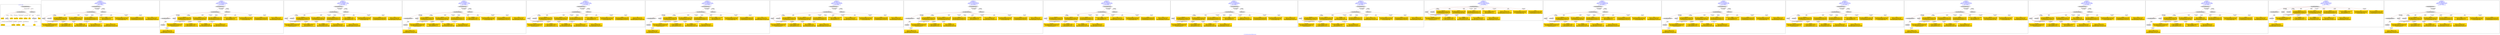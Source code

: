 digraph n0 {
fontcolor="blue"
remincross="true"
label="s17-s-houston-museum-of-fine-arts.json"
subgraph cluster_0 {
label="1-correct model"
n2[style="filled",color="white",fillcolor="lightgray",label="CulturalHeritageObject1"];
n3[shape="plaintext",style="filled",fillcolor="gold",label="artyear"];
n4[style="filled",color="white",fillcolor="lightgray",label="Person1"];
n5[shape="plaintext",style="filled",fillcolor="gold",label="artdesc"];
n6[shape="plaintext",style="filled",fillcolor="gold",label="dimensions"];
n7[shape="plaintext",style="filled",fillcolor="gold",label="technique"];
n8[shape="plaintext",style="filled",fillcolor="gold",label="credittext"];
n9[shape="plaintext",style="filled",fillcolor="gold",label="title"];
n10[style="filled",color="white",fillcolor="lightgray",label="Document1"];
n11[shape="plaintext",style="filled",fillcolor="gold",label="nationality"];
n12[shape="plaintext",style="filled",fillcolor="gold",label="birthDate"];
n13[shape="plaintext",style="filled",fillcolor="gold",label="deathDate"];
n14[shape="plaintext",style="filled",fillcolor="gold",label="artist"];
n15[style="filled",color="white",fillcolor="lightgray",label="EuropeanaAggregation1"];
n16[style="filled",color="white",fillcolor="lightgray",label="WebResource1"];
n17[shape="plaintext",style="filled",fillcolor="gold",label="photo"];
n18[shape="plaintext",style="filled",fillcolor="gold",label="link"];
}
subgraph cluster_1 {
label="candidate 0\nlink coherence:1.0\nnode coherence:1.0\nconfidence:0.5065782914080442\nmapping score:0.6133038749137925\ncost:15.99983\n-precision:1.0-recall:1.0"
n20[style="filled",color="white",fillcolor="lightgray",label="CulturalHeritageObject1"];
n21[style="filled",color="white",fillcolor="lightgray",label="Person1"];
n22[style="filled",color="white",fillcolor="lightgray",label="Document1"];
n23[style="filled",color="white",fillcolor="lightgray",label="EuropeanaAggregation1"];
n24[style="filled",color="white",fillcolor="lightgray",label="WebResource1"];
n25[shape="plaintext",style="filled",fillcolor="gold",label="photo\n[WebResource,classLink,0.618]\n[Document,classLink,0.365]\n[CulturalHeritageObject,description,0.01]\n[CulturalHeritageObject,extent,0.007]"];
n26[shape="plaintext",style="filled",fillcolor="gold",label="dimensions\n[CulturalHeritageObject,extent,0.659]\n[CulturalHeritageObject,description,0.175]\n[CulturalHeritageObject,provenance,0.09]\n[CulturalHeritageObject,title,0.076]"];
n27[shape="plaintext",style="filled",fillcolor="gold",label="nationality\n[Person,countryAssociatedWithThePerson,0.625]\n[CulturalHeritageObject,provenance,0.16]\n[CulturalHeritageObject,description,0.115]\n[Concept,prefLabel,0.1]"];
n28[shape="plaintext",style="filled",fillcolor="gold",label="credittext\n[CulturalHeritageObject,provenance,0.629]\n[CulturalHeritageObject,description,0.191]\n[CulturalHeritageObject,title,0.093]\n[Person,biographicalInformation,0.086]"];
n29[shape="plaintext",style="filled",fillcolor="gold",label="deathDate\n[Person,dateOfDeath,0.484]\n[CulturalHeritageObject,created,0.29]\n[Person,dateOfBirth,0.167]\n[CulturalHeritageObject,provenance,0.059]"];
n30[shape="plaintext",style="filled",fillcolor="gold",label="technique\n[CulturalHeritageObject,medium,0.758]\n[CulturalHeritageObject,description,0.112]\n[Person,biographicalInformation,0.077]\n[CulturalHeritageObject,provenance,0.053]"];
n31[shape="plaintext",style="filled",fillcolor="gold",label="artyear\n[CulturalHeritageObject,created,0.406]\n[Person,dateOfDeath,0.343]\n[Person,dateOfBirth,0.177]\n[CulturalHeritageObject,provenance,0.073]"];
n32[shape="plaintext",style="filled",fillcolor="gold",label="birthDate\n[Person,dateOfBirth,0.323]\n[Person,dateOfDeath,0.323]\n[CulturalHeritageObject,created,0.316]\n[Person,biographicalInformation,0.038]"];
n33[shape="plaintext",style="filled",fillcolor="gold",label="link\n[Document,classLink,0.462]\n[WebResource,classLink,0.444]\n[CulturalHeritageObject,provenance,0.048]\n[CulturalHeritageObject,description,0.047]"];
n34[shape="plaintext",style="filled",fillcolor="gold",label="title\n[CulturalHeritageObject,description,0.416]\n[CulturalHeritageObject,title,0.292]\n[Person,biographicalInformation,0.205]\n[Concept,prefLabel,0.088]"];
n35[shape="plaintext",style="filled",fillcolor="gold",label="artdesc\n[Person,biographicalInformation,0.464]\n[CulturalHeritageObject,description,0.393]\n[CulturalHeritageObject,title,0.085]\n[CulturalHeritageObject,provenance,0.058]"];
n36[shape="plaintext",style="filled",fillcolor="gold",label="artist\n[Person,nameOfThePerson,0.43]\n[Document,classLink,0.265]\n[CulturalHeritageObject,description,0.177]\n[CulturalHeritageObject,provenance,0.127]"];
}
subgraph cluster_2 {
label="candidate 1\nlink coherence:1.0\nnode coherence:1.0\nconfidence:0.5065782914080442\nmapping score:0.6133038749137925\ncost:16.99982\n-precision:0.88-recall:0.94"
n38[style="filled",color="white",fillcolor="lightgray",label="CulturalHeritageObject1"];
n39[style="filled",color="white",fillcolor="lightgray",label="CulturalHeritageObject2"];
n40[style="filled",color="white",fillcolor="lightgray",label="Person1"];
n41[style="filled",color="white",fillcolor="lightgray",label="Document2"];
n42[style="filled",color="white",fillcolor="lightgray",label="EuropeanaAggregation1"];
n43[style="filled",color="white",fillcolor="lightgray",label="WebResource1"];
n44[shape="plaintext",style="filled",fillcolor="gold",label="photo\n[WebResource,classLink,0.618]\n[Document,classLink,0.365]\n[CulturalHeritageObject,description,0.01]\n[CulturalHeritageObject,extent,0.007]"];
n45[shape="plaintext",style="filled",fillcolor="gold",label="dimensions\n[CulturalHeritageObject,extent,0.659]\n[CulturalHeritageObject,description,0.175]\n[CulturalHeritageObject,provenance,0.09]\n[CulturalHeritageObject,title,0.076]"];
n46[shape="plaintext",style="filled",fillcolor="gold",label="nationality\n[Person,countryAssociatedWithThePerson,0.625]\n[CulturalHeritageObject,provenance,0.16]\n[CulturalHeritageObject,description,0.115]\n[Concept,prefLabel,0.1]"];
n47[shape="plaintext",style="filled",fillcolor="gold",label="credittext\n[CulturalHeritageObject,provenance,0.629]\n[CulturalHeritageObject,description,0.191]\n[CulturalHeritageObject,title,0.093]\n[Person,biographicalInformation,0.086]"];
n48[shape="plaintext",style="filled",fillcolor="gold",label="deathDate\n[Person,dateOfDeath,0.484]\n[CulturalHeritageObject,created,0.29]\n[Person,dateOfBirth,0.167]\n[CulturalHeritageObject,provenance,0.059]"];
n49[shape="plaintext",style="filled",fillcolor="gold",label="link\n[Document,classLink,0.462]\n[WebResource,classLink,0.444]\n[CulturalHeritageObject,provenance,0.048]\n[CulturalHeritageObject,description,0.047]"];
n50[shape="plaintext",style="filled",fillcolor="gold",label="technique\n[CulturalHeritageObject,medium,0.758]\n[CulturalHeritageObject,description,0.112]\n[Person,biographicalInformation,0.077]\n[CulturalHeritageObject,provenance,0.053]"];
n51[shape="plaintext",style="filled",fillcolor="gold",label="artyear\n[CulturalHeritageObject,created,0.406]\n[Person,dateOfDeath,0.343]\n[Person,dateOfBirth,0.177]\n[CulturalHeritageObject,provenance,0.073]"];
n52[shape="plaintext",style="filled",fillcolor="gold",label="birthDate\n[Person,dateOfBirth,0.323]\n[Person,dateOfDeath,0.323]\n[CulturalHeritageObject,created,0.316]\n[Person,biographicalInformation,0.038]"];
n53[shape="plaintext",style="filled",fillcolor="gold",label="title\n[CulturalHeritageObject,description,0.416]\n[CulturalHeritageObject,title,0.292]\n[Person,biographicalInformation,0.205]\n[Concept,prefLabel,0.088]"];
n54[shape="plaintext",style="filled",fillcolor="gold",label="artdesc\n[Person,biographicalInformation,0.464]\n[CulturalHeritageObject,description,0.393]\n[CulturalHeritageObject,title,0.085]\n[CulturalHeritageObject,provenance,0.058]"];
n55[shape="plaintext",style="filled",fillcolor="gold",label="artist\n[Person,nameOfThePerson,0.43]\n[Document,classLink,0.265]\n[CulturalHeritageObject,description,0.177]\n[CulturalHeritageObject,provenance,0.127]"];
}
subgraph cluster_3 {
label="candidate 10\nlink coherence:1.0\nnode coherence:1.0\nconfidence:0.48516699091773674\nmapping score:0.6061667747503566\ncost:15.99983\n-precision:0.88-recall:0.88"
n57[style="filled",color="white",fillcolor="lightgray",label="CulturalHeritageObject1"];
n58[style="filled",color="white",fillcolor="lightgray",label="Person1"];
n59[style="filled",color="white",fillcolor="lightgray",label="Document1"];
n60[style="filled",color="white",fillcolor="lightgray",label="EuropeanaAggregation1"];
n61[style="filled",color="white",fillcolor="lightgray",label="WebResource1"];
n62[shape="plaintext",style="filled",fillcolor="gold",label="photo\n[WebResource,classLink,0.618]\n[Document,classLink,0.365]\n[CulturalHeritageObject,description,0.01]\n[CulturalHeritageObject,extent,0.007]"];
n63[shape="plaintext",style="filled",fillcolor="gold",label="dimensions\n[CulturalHeritageObject,extent,0.659]\n[CulturalHeritageObject,description,0.175]\n[CulturalHeritageObject,provenance,0.09]\n[CulturalHeritageObject,title,0.076]"];
n64[shape="plaintext",style="filled",fillcolor="gold",label="nationality\n[Person,countryAssociatedWithThePerson,0.625]\n[CulturalHeritageObject,provenance,0.16]\n[CulturalHeritageObject,description,0.115]\n[Concept,prefLabel,0.1]"];
n65[shape="plaintext",style="filled",fillcolor="gold",label="artyear\n[CulturalHeritageObject,created,0.406]\n[Person,dateOfDeath,0.343]\n[Person,dateOfBirth,0.177]\n[CulturalHeritageObject,provenance,0.073]"];
n66[shape="plaintext",style="filled",fillcolor="gold",label="credittext\n[CulturalHeritageObject,provenance,0.629]\n[CulturalHeritageObject,description,0.191]\n[CulturalHeritageObject,title,0.093]\n[Person,biographicalInformation,0.086]"];
n67[shape="plaintext",style="filled",fillcolor="gold",label="technique\n[CulturalHeritageObject,medium,0.758]\n[CulturalHeritageObject,description,0.112]\n[Person,biographicalInformation,0.077]\n[CulturalHeritageObject,provenance,0.053]"];
n68[shape="plaintext",style="filled",fillcolor="gold",label="deathDate\n[Person,dateOfDeath,0.484]\n[CulturalHeritageObject,created,0.29]\n[Person,dateOfBirth,0.167]\n[CulturalHeritageObject,provenance,0.059]"];
n69[shape="plaintext",style="filled",fillcolor="gold",label="birthDate\n[Person,dateOfBirth,0.323]\n[Person,dateOfDeath,0.323]\n[CulturalHeritageObject,created,0.316]\n[Person,biographicalInformation,0.038]"];
n70[shape="plaintext",style="filled",fillcolor="gold",label="link\n[Document,classLink,0.462]\n[WebResource,classLink,0.444]\n[CulturalHeritageObject,provenance,0.048]\n[CulturalHeritageObject,description,0.047]"];
n71[shape="plaintext",style="filled",fillcolor="gold",label="title\n[CulturalHeritageObject,description,0.416]\n[CulturalHeritageObject,title,0.292]\n[Person,biographicalInformation,0.205]\n[Concept,prefLabel,0.088]"];
n72[shape="plaintext",style="filled",fillcolor="gold",label="artdesc\n[Person,biographicalInformation,0.464]\n[CulturalHeritageObject,description,0.393]\n[CulturalHeritageObject,title,0.085]\n[CulturalHeritageObject,provenance,0.058]"];
n73[shape="plaintext",style="filled",fillcolor="gold",label="artist\n[Person,nameOfThePerson,0.43]\n[Document,classLink,0.265]\n[CulturalHeritageObject,description,0.177]\n[CulturalHeritageObject,provenance,0.127]"];
}
subgraph cluster_4 {
label="candidate 11\nlink coherence:1.0\nnode coherence:1.0\nconfidence:0.48516699091773674\nmapping score:0.6061667747503566\ncost:16.99982\n-precision:0.76-recall:0.81"
n75[style="filled",color="white",fillcolor="lightgray",label="CulturalHeritageObject1"];
n76[style="filled",color="white",fillcolor="lightgray",label="CulturalHeritageObject2"];
n77[style="filled",color="white",fillcolor="lightgray",label="Person1"];
n78[style="filled",color="white",fillcolor="lightgray",label="Document2"];
n79[style="filled",color="white",fillcolor="lightgray",label="EuropeanaAggregation1"];
n80[style="filled",color="white",fillcolor="lightgray",label="WebResource1"];
n81[shape="plaintext",style="filled",fillcolor="gold",label="photo\n[WebResource,classLink,0.618]\n[Document,classLink,0.365]\n[CulturalHeritageObject,description,0.01]\n[CulturalHeritageObject,extent,0.007]"];
n82[shape="plaintext",style="filled",fillcolor="gold",label="dimensions\n[CulturalHeritageObject,extent,0.659]\n[CulturalHeritageObject,description,0.175]\n[CulturalHeritageObject,provenance,0.09]\n[CulturalHeritageObject,title,0.076]"];
n83[shape="plaintext",style="filled",fillcolor="gold",label="nationality\n[Person,countryAssociatedWithThePerson,0.625]\n[CulturalHeritageObject,provenance,0.16]\n[CulturalHeritageObject,description,0.115]\n[Concept,prefLabel,0.1]"];
n84[shape="plaintext",style="filled",fillcolor="gold",label="artyear\n[CulturalHeritageObject,created,0.406]\n[Person,dateOfDeath,0.343]\n[Person,dateOfBirth,0.177]\n[CulturalHeritageObject,provenance,0.073]"];
n85[shape="plaintext",style="filled",fillcolor="gold",label="credittext\n[CulturalHeritageObject,provenance,0.629]\n[CulturalHeritageObject,description,0.191]\n[CulturalHeritageObject,title,0.093]\n[Person,biographicalInformation,0.086]"];
n86[shape="plaintext",style="filled",fillcolor="gold",label="link\n[Document,classLink,0.462]\n[WebResource,classLink,0.444]\n[CulturalHeritageObject,provenance,0.048]\n[CulturalHeritageObject,description,0.047]"];
n87[shape="plaintext",style="filled",fillcolor="gold",label="technique\n[CulturalHeritageObject,medium,0.758]\n[CulturalHeritageObject,description,0.112]\n[Person,biographicalInformation,0.077]\n[CulturalHeritageObject,provenance,0.053]"];
n88[shape="plaintext",style="filled",fillcolor="gold",label="deathDate\n[Person,dateOfDeath,0.484]\n[CulturalHeritageObject,created,0.29]\n[Person,dateOfBirth,0.167]\n[CulturalHeritageObject,provenance,0.059]"];
n89[shape="plaintext",style="filled",fillcolor="gold",label="birthDate\n[Person,dateOfBirth,0.323]\n[Person,dateOfDeath,0.323]\n[CulturalHeritageObject,created,0.316]\n[Person,biographicalInformation,0.038]"];
n90[shape="plaintext",style="filled",fillcolor="gold",label="title\n[CulturalHeritageObject,description,0.416]\n[CulturalHeritageObject,title,0.292]\n[Person,biographicalInformation,0.205]\n[Concept,prefLabel,0.088]"];
n91[shape="plaintext",style="filled",fillcolor="gold",label="artdesc\n[Person,biographicalInformation,0.464]\n[CulturalHeritageObject,description,0.393]\n[CulturalHeritageObject,title,0.085]\n[CulturalHeritageObject,provenance,0.058]"];
n92[shape="plaintext",style="filled",fillcolor="gold",label="artist\n[Person,nameOfThePerson,0.43]\n[Document,classLink,0.265]\n[CulturalHeritageObject,description,0.177]\n[CulturalHeritageObject,provenance,0.127]"];
}
subgraph cluster_5 {
label="candidate 12\nlink coherence:1.0\nnode coherence:1.0\nconfidence:0.4840398202315746\nmapping score:0.6057910511883026\ncost:15.99983\n-precision:0.88-recall:0.88"
n94[style="filled",color="white",fillcolor="lightgray",label="CulturalHeritageObject1"];
n95[style="filled",color="white",fillcolor="lightgray",label="Person1"];
n96[style="filled",color="white",fillcolor="lightgray",label="Document1"];
n97[style="filled",color="white",fillcolor="lightgray",label="EuropeanaAggregation1"];
n98[style="filled",color="white",fillcolor="lightgray",label="WebResource1"];
n99[shape="plaintext",style="filled",fillcolor="gold",label="link\n[Document,classLink,0.462]\n[WebResource,classLink,0.444]\n[CulturalHeritageObject,provenance,0.048]\n[CulturalHeritageObject,description,0.047]"];
n100[shape="plaintext",style="filled",fillcolor="gold",label="dimensions\n[CulturalHeritageObject,extent,0.659]\n[CulturalHeritageObject,description,0.175]\n[CulturalHeritageObject,provenance,0.09]\n[CulturalHeritageObject,title,0.076]"];
n101[shape="plaintext",style="filled",fillcolor="gold",label="nationality\n[Person,countryAssociatedWithThePerson,0.625]\n[CulturalHeritageObject,provenance,0.16]\n[CulturalHeritageObject,description,0.115]\n[Concept,prefLabel,0.1]"];
n102[shape="plaintext",style="filled",fillcolor="gold",label="credittext\n[CulturalHeritageObject,provenance,0.629]\n[CulturalHeritageObject,description,0.191]\n[CulturalHeritageObject,title,0.093]\n[Person,biographicalInformation,0.086]"];
n103[shape="plaintext",style="filled",fillcolor="gold",label="deathDate\n[Person,dateOfDeath,0.484]\n[CulturalHeritageObject,created,0.29]\n[Person,dateOfBirth,0.167]\n[CulturalHeritageObject,provenance,0.059]"];
n104[shape="plaintext",style="filled",fillcolor="gold",label="technique\n[CulturalHeritageObject,medium,0.758]\n[CulturalHeritageObject,description,0.112]\n[Person,biographicalInformation,0.077]\n[CulturalHeritageObject,provenance,0.053]"];
n105[shape="plaintext",style="filled",fillcolor="gold",label="artyear\n[CulturalHeritageObject,created,0.406]\n[Person,dateOfDeath,0.343]\n[Person,dateOfBirth,0.177]\n[CulturalHeritageObject,provenance,0.073]"];
n106[shape="plaintext",style="filled",fillcolor="gold",label="birthDate\n[Person,dateOfBirth,0.323]\n[Person,dateOfDeath,0.323]\n[CulturalHeritageObject,created,0.316]\n[Person,biographicalInformation,0.038]"];
n107[shape="plaintext",style="filled",fillcolor="gold",label="title\n[CulturalHeritageObject,description,0.416]\n[CulturalHeritageObject,title,0.292]\n[Person,biographicalInformation,0.205]\n[Concept,prefLabel,0.088]"];
n108[shape="plaintext",style="filled",fillcolor="gold",label="photo\n[WebResource,classLink,0.618]\n[Document,classLink,0.365]\n[CulturalHeritageObject,description,0.01]\n[CulturalHeritageObject,extent,0.007]"];
n109[shape="plaintext",style="filled",fillcolor="gold",label="artdesc\n[Person,biographicalInformation,0.464]\n[CulturalHeritageObject,description,0.393]\n[CulturalHeritageObject,title,0.085]\n[CulturalHeritageObject,provenance,0.058]"];
n110[shape="plaintext",style="filled",fillcolor="gold",label="artist\n[Person,nameOfThePerson,0.43]\n[Document,classLink,0.265]\n[CulturalHeritageObject,description,0.177]\n[CulturalHeritageObject,provenance,0.127]"];
}
subgraph cluster_6 {
label="candidate 13\nlink coherence:1.0\nnode coherence:1.0\nconfidence:0.4840398202315746\nmapping score:0.6057910511883026\ncost:16.99982\n-precision:0.76-recall:0.81"
n112[style="filled",color="white",fillcolor="lightgray",label="CulturalHeritageObject1"];
n113[style="filled",color="white",fillcolor="lightgray",label="CulturalHeritageObject2"];
n114[style="filled",color="white",fillcolor="lightgray",label="Person1"];
n115[style="filled",color="white",fillcolor="lightgray",label="Document2"];
n116[style="filled",color="white",fillcolor="lightgray",label="EuropeanaAggregation1"];
n117[style="filled",color="white",fillcolor="lightgray",label="WebResource1"];
n118[shape="plaintext",style="filled",fillcolor="gold",label="link\n[Document,classLink,0.462]\n[WebResource,classLink,0.444]\n[CulturalHeritageObject,provenance,0.048]\n[CulturalHeritageObject,description,0.047]"];
n119[shape="plaintext",style="filled",fillcolor="gold",label="dimensions\n[CulturalHeritageObject,extent,0.659]\n[CulturalHeritageObject,description,0.175]\n[CulturalHeritageObject,provenance,0.09]\n[CulturalHeritageObject,title,0.076]"];
n120[shape="plaintext",style="filled",fillcolor="gold",label="nationality\n[Person,countryAssociatedWithThePerson,0.625]\n[CulturalHeritageObject,provenance,0.16]\n[CulturalHeritageObject,description,0.115]\n[Concept,prefLabel,0.1]"];
n121[shape="plaintext",style="filled",fillcolor="gold",label="credittext\n[CulturalHeritageObject,provenance,0.629]\n[CulturalHeritageObject,description,0.191]\n[CulturalHeritageObject,title,0.093]\n[Person,biographicalInformation,0.086]"];
n122[shape="plaintext",style="filled",fillcolor="gold",label="deathDate\n[Person,dateOfDeath,0.484]\n[CulturalHeritageObject,created,0.29]\n[Person,dateOfBirth,0.167]\n[CulturalHeritageObject,provenance,0.059]"];
n123[shape="plaintext",style="filled",fillcolor="gold",label="technique\n[CulturalHeritageObject,medium,0.758]\n[CulturalHeritageObject,description,0.112]\n[Person,biographicalInformation,0.077]\n[CulturalHeritageObject,provenance,0.053]"];
n124[shape="plaintext",style="filled",fillcolor="gold",label="artyear\n[CulturalHeritageObject,created,0.406]\n[Person,dateOfDeath,0.343]\n[Person,dateOfBirth,0.177]\n[CulturalHeritageObject,provenance,0.073]"];
n125[shape="plaintext",style="filled",fillcolor="gold",label="photo\n[WebResource,classLink,0.618]\n[Document,classLink,0.365]\n[CulturalHeritageObject,description,0.01]\n[CulturalHeritageObject,extent,0.007]"];
n126[shape="plaintext",style="filled",fillcolor="gold",label="birthDate\n[Person,dateOfBirth,0.323]\n[Person,dateOfDeath,0.323]\n[CulturalHeritageObject,created,0.316]\n[Person,biographicalInformation,0.038]"];
n127[shape="plaintext",style="filled",fillcolor="gold",label="title\n[CulturalHeritageObject,description,0.416]\n[CulturalHeritageObject,title,0.292]\n[Person,biographicalInformation,0.205]\n[Concept,prefLabel,0.088]"];
n128[shape="plaintext",style="filled",fillcolor="gold",label="artdesc\n[Person,biographicalInformation,0.464]\n[CulturalHeritageObject,description,0.393]\n[CulturalHeritageObject,title,0.085]\n[CulturalHeritageObject,provenance,0.058]"];
n129[shape="plaintext",style="filled",fillcolor="gold",label="artist\n[Person,nameOfThePerson,0.43]\n[Document,classLink,0.265]\n[CulturalHeritageObject,description,0.177]\n[CulturalHeritageObject,provenance,0.127]"];
}
subgraph cluster_7 {
label="candidate 14\nlink coherence:1.0\nnode coherence:1.0\nconfidence:0.4813019759606599\nmapping score:0.604878436431331\ncost:15.99983\n-precision:0.94-recall:0.94"
n131[style="filled",color="white",fillcolor="lightgray",label="CulturalHeritageObject1"];
n132[style="filled",color="white",fillcolor="lightgray",label="Person1"];
n133[style="filled",color="white",fillcolor="lightgray",label="Document1"];
n134[style="filled",color="white",fillcolor="lightgray",label="EuropeanaAggregation1"];
n135[style="filled",color="white",fillcolor="lightgray",label="WebResource1"];
n136[shape="plaintext",style="filled",fillcolor="gold",label="photo\n[WebResource,classLink,0.618]\n[Document,classLink,0.365]\n[CulturalHeritageObject,description,0.01]\n[CulturalHeritageObject,extent,0.007]"];
n137[shape="plaintext",style="filled",fillcolor="gold",label="dimensions\n[CulturalHeritageObject,extent,0.659]\n[CulturalHeritageObject,description,0.175]\n[CulturalHeritageObject,provenance,0.09]\n[CulturalHeritageObject,title,0.076]"];
n138[shape="plaintext",style="filled",fillcolor="gold",label="nationality\n[Person,countryAssociatedWithThePerson,0.625]\n[CulturalHeritageObject,provenance,0.16]\n[CulturalHeritageObject,description,0.115]\n[Concept,prefLabel,0.1]"];
n139[shape="plaintext",style="filled",fillcolor="gold",label="credittext\n[CulturalHeritageObject,provenance,0.629]\n[CulturalHeritageObject,description,0.191]\n[CulturalHeritageObject,title,0.093]\n[Person,biographicalInformation,0.086]"];
n140[shape="plaintext",style="filled",fillcolor="gold",label="deathDate\n[Person,dateOfDeath,0.484]\n[CulturalHeritageObject,created,0.29]\n[Person,dateOfBirth,0.167]\n[CulturalHeritageObject,provenance,0.059]"];
n141[shape="plaintext",style="filled",fillcolor="gold",label="technique\n[CulturalHeritageObject,medium,0.758]\n[CulturalHeritageObject,description,0.112]\n[Person,biographicalInformation,0.077]\n[CulturalHeritageObject,provenance,0.053]"];
n142[shape="plaintext",style="filled",fillcolor="gold",label="artyear\n[CulturalHeritageObject,created,0.406]\n[Person,dateOfDeath,0.343]\n[Person,dateOfBirth,0.177]\n[CulturalHeritageObject,provenance,0.073]"];
n143[shape="plaintext",style="filled",fillcolor="gold",label="artist\n[Person,nameOfThePerson,0.43]\n[Document,classLink,0.265]\n[CulturalHeritageObject,description,0.177]\n[CulturalHeritageObject,provenance,0.127]"];
n144[shape="plaintext",style="filled",fillcolor="gold",label="birthDate\n[Person,dateOfBirth,0.323]\n[Person,dateOfDeath,0.323]\n[CulturalHeritageObject,created,0.316]\n[Person,biographicalInformation,0.038]"];
n145[shape="plaintext",style="filled",fillcolor="gold",label="link\n[Document,classLink,0.462]\n[WebResource,classLink,0.444]\n[CulturalHeritageObject,provenance,0.048]\n[CulturalHeritageObject,description,0.047]"];
n146[shape="plaintext",style="filled",fillcolor="gold",label="title\n[CulturalHeritageObject,description,0.416]\n[CulturalHeritageObject,title,0.292]\n[Person,biographicalInformation,0.205]\n[Concept,prefLabel,0.088]"];
n147[shape="plaintext",style="filled",fillcolor="gold",label="artdesc\n[Person,biographicalInformation,0.464]\n[CulturalHeritageObject,description,0.393]\n[CulturalHeritageObject,title,0.085]\n[CulturalHeritageObject,provenance,0.058]"];
}
subgraph cluster_8 {
label="candidate 15\nlink coherence:1.0\nnode coherence:1.0\nconfidence:0.4813019759606599\nmapping score:0.604878436431331\ncost:16.99982\n-precision:0.82-recall:0.88"
n149[style="filled",color="white",fillcolor="lightgray",label="CulturalHeritageObject1"];
n150[style="filled",color="white",fillcolor="lightgray",label="CulturalHeritageObject2"];
n151[style="filled",color="white",fillcolor="lightgray",label="Person1"];
n152[style="filled",color="white",fillcolor="lightgray",label="Document2"];
n153[style="filled",color="white",fillcolor="lightgray",label="EuropeanaAggregation1"];
n154[style="filled",color="white",fillcolor="lightgray",label="WebResource1"];
n155[shape="plaintext",style="filled",fillcolor="gold",label="photo\n[WebResource,classLink,0.618]\n[Document,classLink,0.365]\n[CulturalHeritageObject,description,0.01]\n[CulturalHeritageObject,extent,0.007]"];
n156[shape="plaintext",style="filled",fillcolor="gold",label="dimensions\n[CulturalHeritageObject,extent,0.659]\n[CulturalHeritageObject,description,0.175]\n[CulturalHeritageObject,provenance,0.09]\n[CulturalHeritageObject,title,0.076]"];
n157[shape="plaintext",style="filled",fillcolor="gold",label="nationality\n[Person,countryAssociatedWithThePerson,0.625]\n[CulturalHeritageObject,provenance,0.16]\n[CulturalHeritageObject,description,0.115]\n[Concept,prefLabel,0.1]"];
n158[shape="plaintext",style="filled",fillcolor="gold",label="credittext\n[CulturalHeritageObject,provenance,0.629]\n[CulturalHeritageObject,description,0.191]\n[CulturalHeritageObject,title,0.093]\n[Person,biographicalInformation,0.086]"];
n159[shape="plaintext",style="filled",fillcolor="gold",label="deathDate\n[Person,dateOfDeath,0.484]\n[CulturalHeritageObject,created,0.29]\n[Person,dateOfBirth,0.167]\n[CulturalHeritageObject,provenance,0.059]"];
n160[shape="plaintext",style="filled",fillcolor="gold",label="link\n[Document,classLink,0.462]\n[WebResource,classLink,0.444]\n[CulturalHeritageObject,provenance,0.048]\n[CulturalHeritageObject,description,0.047]"];
n161[shape="plaintext",style="filled",fillcolor="gold",label="technique\n[CulturalHeritageObject,medium,0.758]\n[CulturalHeritageObject,description,0.112]\n[Person,biographicalInformation,0.077]\n[CulturalHeritageObject,provenance,0.053]"];
n162[shape="plaintext",style="filled",fillcolor="gold",label="artyear\n[CulturalHeritageObject,created,0.406]\n[Person,dateOfDeath,0.343]\n[Person,dateOfBirth,0.177]\n[CulturalHeritageObject,provenance,0.073]"];
n163[shape="plaintext",style="filled",fillcolor="gold",label="artist\n[Person,nameOfThePerson,0.43]\n[Document,classLink,0.265]\n[CulturalHeritageObject,description,0.177]\n[CulturalHeritageObject,provenance,0.127]"];
n164[shape="plaintext",style="filled",fillcolor="gold",label="birthDate\n[Person,dateOfBirth,0.323]\n[Person,dateOfDeath,0.323]\n[CulturalHeritageObject,created,0.316]\n[Person,biographicalInformation,0.038]"];
n165[shape="plaintext",style="filled",fillcolor="gold",label="title\n[CulturalHeritageObject,description,0.416]\n[CulturalHeritageObject,title,0.292]\n[Person,biographicalInformation,0.205]\n[Concept,prefLabel,0.088]"];
n166[shape="plaintext",style="filled",fillcolor="gold",label="artdesc\n[Person,biographicalInformation,0.464]\n[CulturalHeritageObject,description,0.393]\n[CulturalHeritageObject,title,0.085]\n[CulturalHeritageObject,provenance,0.058]"];
}
subgraph cluster_9 {
label="candidate 16\nlink coherence:1.0\nnode coherence:1.0\nconfidence:0.47205330329167405\nmapping score:0.615684434430558\ncost:14.99983\n-precision:0.93-recall:0.88"
n168[style="filled",color="white",fillcolor="lightgray",label="CulturalHeritageObject1"];
n169[style="filled",color="white",fillcolor="lightgray",label="Person1"];
n170[style="filled",color="white",fillcolor="lightgray",label="EuropeanaAggregation1"];
n171[style="filled",color="white",fillcolor="lightgray",label="WebResource1"];
n172[shape="plaintext",style="filled",fillcolor="gold",label="photo\n[WebResource,classLink,0.618]\n[Document,classLink,0.365]\n[CulturalHeritageObject,description,0.01]\n[CulturalHeritageObject,extent,0.007]"];
n173[shape="plaintext",style="filled",fillcolor="gold",label="dimensions\n[CulturalHeritageObject,extent,0.659]\n[CulturalHeritageObject,description,0.175]\n[CulturalHeritageObject,provenance,0.09]\n[CulturalHeritageObject,title,0.076]"];
n174[shape="plaintext",style="filled",fillcolor="gold",label="nationality\n[Person,countryAssociatedWithThePerson,0.625]\n[CulturalHeritageObject,provenance,0.16]\n[CulturalHeritageObject,description,0.115]\n[Concept,prefLabel,0.1]"];
n175[shape="plaintext",style="filled",fillcolor="gold",label="credittext\n[CulturalHeritageObject,provenance,0.629]\n[CulturalHeritageObject,description,0.191]\n[CulturalHeritageObject,title,0.093]\n[Person,biographicalInformation,0.086]"];
n176[shape="plaintext",style="filled",fillcolor="gold",label="deathDate\n[Person,dateOfDeath,0.484]\n[CulturalHeritageObject,created,0.29]\n[Person,dateOfBirth,0.167]\n[CulturalHeritageObject,provenance,0.059]"];
n177[shape="plaintext",style="filled",fillcolor="gold",label="technique\n[CulturalHeritageObject,medium,0.758]\n[CulturalHeritageObject,description,0.112]\n[Person,biographicalInformation,0.077]\n[CulturalHeritageObject,provenance,0.053]"];
n178[shape="plaintext",style="filled",fillcolor="gold",label="artyear\n[CulturalHeritageObject,created,0.406]\n[Person,dateOfDeath,0.343]\n[Person,dateOfBirth,0.177]\n[CulturalHeritageObject,provenance,0.073]"];
n179[shape="plaintext",style="filled",fillcolor="gold",label="link\n[Document,classLink,0.462]\n[WebResource,classLink,0.444]\n[CulturalHeritageObject,provenance,0.048]\n[CulturalHeritageObject,description,0.047]"];
n180[shape="plaintext",style="filled",fillcolor="gold",label="birthDate\n[Person,dateOfBirth,0.323]\n[Person,dateOfDeath,0.323]\n[CulturalHeritageObject,created,0.316]\n[Person,biographicalInformation,0.038]"];
n181[shape="plaintext",style="filled",fillcolor="gold",label="title\n[CulturalHeritageObject,description,0.416]\n[CulturalHeritageObject,title,0.292]\n[Person,biographicalInformation,0.205]\n[Concept,prefLabel,0.088]"];
n182[shape="plaintext",style="filled",fillcolor="gold",label="artdesc\n[Person,biographicalInformation,0.464]\n[CulturalHeritageObject,description,0.393]\n[CulturalHeritageObject,title,0.085]\n[CulturalHeritageObject,provenance,0.058]"];
n183[shape="plaintext",style="filled",fillcolor="gold",label="artist\n[Person,nameOfThePerson,0.43]\n[Document,classLink,0.265]\n[CulturalHeritageObject,description,0.177]\n[CulturalHeritageObject,provenance,0.127]"];
}
subgraph cluster_10 {
label="candidate 17\nlink coherence:1.0\nnode coherence:1.0\nconfidence:0.4567494982678237\nmapping score:0.6105831660892745\ncost:14.99983\n-precision:0.8-recall:0.75"
n185[style="filled",color="white",fillcolor="lightgray",label="CulturalHeritageObject1"];
n186[style="filled",color="white",fillcolor="lightgray",label="Person1"];
n187[style="filled",color="white",fillcolor="lightgray",label="EuropeanaAggregation1"];
n188[style="filled",color="white",fillcolor="lightgray",label="WebResource1"];
n189[shape="plaintext",style="filled",fillcolor="gold",label="photo\n[WebResource,classLink,0.618]\n[Document,classLink,0.365]\n[CulturalHeritageObject,description,0.01]\n[CulturalHeritageObject,extent,0.007]"];
n190[shape="plaintext",style="filled",fillcolor="gold",label="dimensions\n[CulturalHeritageObject,extent,0.659]\n[CulturalHeritageObject,description,0.175]\n[CulturalHeritageObject,provenance,0.09]\n[CulturalHeritageObject,title,0.076]"];
n191[shape="plaintext",style="filled",fillcolor="gold",label="nationality\n[Person,countryAssociatedWithThePerson,0.625]\n[CulturalHeritageObject,provenance,0.16]\n[CulturalHeritageObject,description,0.115]\n[Concept,prefLabel,0.1]"];
n192[shape="plaintext",style="filled",fillcolor="gold",label="credittext\n[CulturalHeritageObject,provenance,0.629]\n[CulturalHeritageObject,description,0.191]\n[CulturalHeritageObject,title,0.093]\n[Person,biographicalInformation,0.086]"];
n193[shape="plaintext",style="filled",fillcolor="gold",label="deathDate\n[Person,dateOfDeath,0.484]\n[CulturalHeritageObject,created,0.29]\n[Person,dateOfBirth,0.167]\n[CulturalHeritageObject,provenance,0.059]"];
n194[shape="plaintext",style="filled",fillcolor="gold",label="technique\n[CulturalHeritageObject,medium,0.758]\n[CulturalHeritageObject,description,0.112]\n[Person,biographicalInformation,0.077]\n[CulturalHeritageObject,provenance,0.053]"];
n195[shape="plaintext",style="filled",fillcolor="gold",label="artyear\n[CulturalHeritageObject,created,0.406]\n[Person,dateOfDeath,0.343]\n[Person,dateOfBirth,0.177]\n[CulturalHeritageObject,provenance,0.073]"];
n196[shape="plaintext",style="filled",fillcolor="gold",label="link\n[Document,classLink,0.462]\n[WebResource,classLink,0.444]\n[CulturalHeritageObject,provenance,0.048]\n[CulturalHeritageObject,description,0.047]"];
n197[shape="plaintext",style="filled",fillcolor="gold",label="birthDate\n[Person,dateOfBirth,0.323]\n[Person,dateOfDeath,0.323]\n[CulturalHeritageObject,created,0.316]\n[Person,biographicalInformation,0.038]"];
n198[shape="plaintext",style="filled",fillcolor="gold",label="artdesc\n[Person,biographicalInformation,0.464]\n[CulturalHeritageObject,description,0.393]\n[CulturalHeritageObject,title,0.085]\n[CulturalHeritageObject,provenance,0.058]"];
n199[shape="plaintext",style="filled",fillcolor="gold",label="title\n[CulturalHeritageObject,description,0.416]\n[CulturalHeritageObject,title,0.292]\n[Person,biographicalInformation,0.205]\n[Concept,prefLabel,0.088]"];
n200[shape="plaintext",style="filled",fillcolor="gold",label="artist\n[Person,nameOfThePerson,0.43]\n[Document,classLink,0.265]\n[CulturalHeritageObject,description,0.177]\n[CulturalHeritageObject,provenance,0.127]"];
}
subgraph cluster_11 {
label="candidate 18\nlink coherence:1.0\nnode coherence:1.0\nconfidence:0.4523926377564678\nmapping score:0.6091308792521559\ncost:14.99983\n-precision:0.8-recall:0.75"
n202[style="filled",color="white",fillcolor="lightgray",label="CulturalHeritageObject1"];
n203[style="filled",color="white",fillcolor="lightgray",label="Person1"];
n204[style="filled",color="white",fillcolor="lightgray",label="EuropeanaAggregation1"];
n205[style="filled",color="white",fillcolor="lightgray",label="WebResource1"];
n206[shape="plaintext",style="filled",fillcolor="gold",label="photo\n[WebResource,classLink,0.618]\n[Document,classLink,0.365]\n[CulturalHeritageObject,description,0.01]\n[CulturalHeritageObject,extent,0.007]"];
n207[shape="plaintext",style="filled",fillcolor="gold",label="dimensions\n[CulturalHeritageObject,extent,0.659]\n[CulturalHeritageObject,description,0.175]\n[CulturalHeritageObject,provenance,0.09]\n[CulturalHeritageObject,title,0.076]"];
n208[shape="plaintext",style="filled",fillcolor="gold",label="nationality\n[Person,countryAssociatedWithThePerson,0.625]\n[CulturalHeritageObject,provenance,0.16]\n[CulturalHeritageObject,description,0.115]\n[Concept,prefLabel,0.1]"];
n209[shape="plaintext",style="filled",fillcolor="gold",label="credittext\n[CulturalHeritageObject,provenance,0.629]\n[CulturalHeritageObject,description,0.191]\n[CulturalHeritageObject,title,0.093]\n[Person,biographicalInformation,0.086]"];
n210[shape="plaintext",style="filled",fillcolor="gold",label="deathDate\n[Person,dateOfDeath,0.484]\n[CulturalHeritageObject,created,0.29]\n[Person,dateOfBirth,0.167]\n[CulturalHeritageObject,provenance,0.059]"];
n211[shape="plaintext",style="filled",fillcolor="gold",label="birthDate\n[Person,dateOfBirth,0.323]\n[Person,dateOfDeath,0.323]\n[CulturalHeritageObject,created,0.316]\n[Person,biographicalInformation,0.038]"];
n212[shape="plaintext",style="filled",fillcolor="gold",label="technique\n[CulturalHeritageObject,medium,0.758]\n[CulturalHeritageObject,description,0.112]\n[Person,biographicalInformation,0.077]\n[CulturalHeritageObject,provenance,0.053]"];
n213[shape="plaintext",style="filled",fillcolor="gold",label="link\n[Document,classLink,0.462]\n[WebResource,classLink,0.444]\n[CulturalHeritageObject,provenance,0.048]\n[CulturalHeritageObject,description,0.047]"];
n214[shape="plaintext",style="filled",fillcolor="gold",label="artyear\n[CulturalHeritageObject,created,0.406]\n[Person,dateOfDeath,0.343]\n[Person,dateOfBirth,0.177]\n[CulturalHeritageObject,provenance,0.073]"];
n215[shape="plaintext",style="filled",fillcolor="gold",label="title\n[CulturalHeritageObject,description,0.416]\n[CulturalHeritageObject,title,0.292]\n[Person,biographicalInformation,0.205]\n[Concept,prefLabel,0.088]"];
n216[shape="plaintext",style="filled",fillcolor="gold",label="artdesc\n[Person,biographicalInformation,0.464]\n[CulturalHeritageObject,description,0.393]\n[CulturalHeritageObject,title,0.085]\n[CulturalHeritageObject,provenance,0.058]"];
n217[shape="plaintext",style="filled",fillcolor="gold",label="artist\n[Person,nameOfThePerson,0.43]\n[Document,classLink,0.265]\n[CulturalHeritageObject,description,0.177]\n[CulturalHeritageObject,provenance,0.127]"];
}
subgraph cluster_12 {
label="candidate 19\nlink coherence:1.0\nnode coherence:1.0\nconfidence:0.4510163100648276\nmapping score:0.6086721033549426\ncost:13.99993\n-precision:0.86-recall:0.75"
n219[style="filled",color="white",fillcolor="lightgray",label="CulturalHeritageObject1"];
n220[style="filled",color="white",fillcolor="lightgray",label="Person1"];
n221[style="filled",color="white",fillcolor="lightgray",label="Document1"];
n222[shape="plaintext",style="filled",fillcolor="gold",label="dimensions\n[CulturalHeritageObject,extent,0.659]\n[CulturalHeritageObject,description,0.175]\n[CulturalHeritageObject,provenance,0.09]\n[CulturalHeritageObject,title,0.076]"];
n223[shape="plaintext",style="filled",fillcolor="gold",label="nationality\n[Person,countryAssociatedWithThePerson,0.625]\n[CulturalHeritageObject,provenance,0.16]\n[CulturalHeritageObject,description,0.115]\n[Concept,prefLabel,0.1]"];
n224[shape="plaintext",style="filled",fillcolor="gold",label="credittext\n[CulturalHeritageObject,provenance,0.629]\n[CulturalHeritageObject,description,0.191]\n[CulturalHeritageObject,title,0.093]\n[Person,biographicalInformation,0.086]"];
n225[shape="plaintext",style="filled",fillcolor="gold",label="deathDate\n[Person,dateOfDeath,0.484]\n[CulturalHeritageObject,created,0.29]\n[Person,dateOfBirth,0.167]\n[CulturalHeritageObject,provenance,0.059]"];
n226[shape="plaintext",style="filled",fillcolor="gold",label="technique\n[CulturalHeritageObject,medium,0.758]\n[CulturalHeritageObject,description,0.112]\n[Person,biographicalInformation,0.077]\n[CulturalHeritageObject,provenance,0.053]"];
n227[shape="plaintext",style="filled",fillcolor="gold",label="artyear\n[CulturalHeritageObject,created,0.406]\n[Person,dateOfDeath,0.343]\n[Person,dateOfBirth,0.177]\n[CulturalHeritageObject,provenance,0.073]"];
n228[shape="plaintext",style="filled",fillcolor="gold",label="link\n[Document,classLink,0.462]\n[WebResource,classLink,0.444]\n[CulturalHeritageObject,provenance,0.048]\n[CulturalHeritageObject,description,0.047]"];
n229[shape="plaintext",style="filled",fillcolor="gold",label="birthDate\n[Person,dateOfBirth,0.323]\n[Person,dateOfDeath,0.323]\n[CulturalHeritageObject,created,0.316]\n[Person,biographicalInformation,0.038]"];
n230[shape="plaintext",style="filled",fillcolor="gold",label="title\n[CulturalHeritageObject,description,0.416]\n[CulturalHeritageObject,title,0.292]\n[Person,biographicalInformation,0.205]\n[Concept,prefLabel,0.088]"];
n231[shape="plaintext",style="filled",fillcolor="gold",label="photo\n[WebResource,classLink,0.618]\n[Document,classLink,0.365]\n[CulturalHeritageObject,description,0.01]\n[CulturalHeritageObject,extent,0.007]"];
n232[shape="plaintext",style="filled",fillcolor="gold",label="artdesc\n[Person,biographicalInformation,0.464]\n[CulturalHeritageObject,description,0.393]\n[CulturalHeritageObject,title,0.085]\n[CulturalHeritageObject,provenance,0.058]"];
n233[shape="plaintext",style="filled",fillcolor="gold",label="artist\n[Person,nameOfThePerson,0.43]\n[Document,classLink,0.265]\n[CulturalHeritageObject,description,0.177]\n[CulturalHeritageObject,provenance,0.127]"];
}
subgraph cluster_13 {
label="candidate 2\nlink coherence:1.0\nnode coherence:1.0\nconfidence:0.49127448638419385\nmapping score:0.608202606572509\ncost:15.99983\n-precision:0.88-recall:0.88"
n235[style="filled",color="white",fillcolor="lightgray",label="CulturalHeritageObject1"];
n236[style="filled",color="white",fillcolor="lightgray",label="Person1"];
n237[style="filled",color="white",fillcolor="lightgray",label="Document1"];
n238[style="filled",color="white",fillcolor="lightgray",label="EuropeanaAggregation1"];
n239[style="filled",color="white",fillcolor="lightgray",label="WebResource1"];
n240[shape="plaintext",style="filled",fillcolor="gold",label="photo\n[WebResource,classLink,0.618]\n[Document,classLink,0.365]\n[CulturalHeritageObject,description,0.01]\n[CulturalHeritageObject,extent,0.007]"];
n241[shape="plaintext",style="filled",fillcolor="gold",label="dimensions\n[CulturalHeritageObject,extent,0.659]\n[CulturalHeritageObject,description,0.175]\n[CulturalHeritageObject,provenance,0.09]\n[CulturalHeritageObject,title,0.076]"];
n242[shape="plaintext",style="filled",fillcolor="gold",label="nationality\n[Person,countryAssociatedWithThePerson,0.625]\n[CulturalHeritageObject,provenance,0.16]\n[CulturalHeritageObject,description,0.115]\n[Concept,prefLabel,0.1]"];
n243[shape="plaintext",style="filled",fillcolor="gold",label="credittext\n[CulturalHeritageObject,provenance,0.629]\n[CulturalHeritageObject,description,0.191]\n[CulturalHeritageObject,title,0.093]\n[Person,biographicalInformation,0.086]"];
n244[shape="plaintext",style="filled",fillcolor="gold",label="deathDate\n[Person,dateOfDeath,0.484]\n[CulturalHeritageObject,created,0.29]\n[Person,dateOfBirth,0.167]\n[CulturalHeritageObject,provenance,0.059]"];
n245[shape="plaintext",style="filled",fillcolor="gold",label="technique\n[CulturalHeritageObject,medium,0.758]\n[CulturalHeritageObject,description,0.112]\n[Person,biographicalInformation,0.077]\n[CulturalHeritageObject,provenance,0.053]"];
n246[shape="plaintext",style="filled",fillcolor="gold",label="artyear\n[CulturalHeritageObject,created,0.406]\n[Person,dateOfDeath,0.343]\n[Person,dateOfBirth,0.177]\n[CulturalHeritageObject,provenance,0.073]"];
n247[shape="plaintext",style="filled",fillcolor="gold",label="birthDate\n[Person,dateOfBirth,0.323]\n[Person,dateOfDeath,0.323]\n[CulturalHeritageObject,created,0.316]\n[Person,biographicalInformation,0.038]"];
n248[shape="plaintext",style="filled",fillcolor="gold",label="link\n[Document,classLink,0.462]\n[WebResource,classLink,0.444]\n[CulturalHeritageObject,provenance,0.048]\n[CulturalHeritageObject,description,0.047]"];
n249[shape="plaintext",style="filled",fillcolor="gold",label="artdesc\n[Person,biographicalInformation,0.464]\n[CulturalHeritageObject,description,0.393]\n[CulturalHeritageObject,title,0.085]\n[CulturalHeritageObject,provenance,0.058]"];
n250[shape="plaintext",style="filled",fillcolor="gold",label="title\n[CulturalHeritageObject,description,0.416]\n[CulturalHeritageObject,title,0.292]\n[Person,biographicalInformation,0.205]\n[Concept,prefLabel,0.088]"];
n251[shape="plaintext",style="filled",fillcolor="gold",label="artist\n[Person,nameOfThePerson,0.43]\n[Document,classLink,0.265]\n[CulturalHeritageObject,description,0.177]\n[CulturalHeritageObject,provenance,0.127]"];
}
subgraph cluster_14 {
label="candidate 3\nlink coherence:1.0\nnode coherence:1.0\nconfidence:0.49127448638419385\nmapping score:0.608202606572509\ncost:16.99982\n-precision:0.76-recall:0.81"
n253[style="filled",color="white",fillcolor="lightgray",label="CulturalHeritageObject1"];
n254[style="filled",color="white",fillcolor="lightgray",label="CulturalHeritageObject2"];
n255[style="filled",color="white",fillcolor="lightgray",label="Person1"];
n256[style="filled",color="white",fillcolor="lightgray",label="Document2"];
n257[style="filled",color="white",fillcolor="lightgray",label="EuropeanaAggregation1"];
n258[style="filled",color="white",fillcolor="lightgray",label="WebResource1"];
n259[shape="plaintext",style="filled",fillcolor="gold",label="photo\n[WebResource,classLink,0.618]\n[Document,classLink,0.365]\n[CulturalHeritageObject,description,0.01]\n[CulturalHeritageObject,extent,0.007]"];
n260[shape="plaintext",style="filled",fillcolor="gold",label="dimensions\n[CulturalHeritageObject,extent,0.659]\n[CulturalHeritageObject,description,0.175]\n[CulturalHeritageObject,provenance,0.09]\n[CulturalHeritageObject,title,0.076]"];
n261[shape="plaintext",style="filled",fillcolor="gold",label="nationality\n[Person,countryAssociatedWithThePerson,0.625]\n[CulturalHeritageObject,provenance,0.16]\n[CulturalHeritageObject,description,0.115]\n[Concept,prefLabel,0.1]"];
n262[shape="plaintext",style="filled",fillcolor="gold",label="credittext\n[CulturalHeritageObject,provenance,0.629]\n[CulturalHeritageObject,description,0.191]\n[CulturalHeritageObject,title,0.093]\n[Person,biographicalInformation,0.086]"];
n263[shape="plaintext",style="filled",fillcolor="gold",label="deathDate\n[Person,dateOfDeath,0.484]\n[CulturalHeritageObject,created,0.29]\n[Person,dateOfBirth,0.167]\n[CulturalHeritageObject,provenance,0.059]"];
n264[shape="plaintext",style="filled",fillcolor="gold",label="link\n[Document,classLink,0.462]\n[WebResource,classLink,0.444]\n[CulturalHeritageObject,provenance,0.048]\n[CulturalHeritageObject,description,0.047]"];
n265[shape="plaintext",style="filled",fillcolor="gold",label="technique\n[CulturalHeritageObject,medium,0.758]\n[CulturalHeritageObject,description,0.112]\n[Person,biographicalInformation,0.077]\n[CulturalHeritageObject,provenance,0.053]"];
n266[shape="plaintext",style="filled",fillcolor="gold",label="artyear\n[CulturalHeritageObject,created,0.406]\n[Person,dateOfDeath,0.343]\n[Person,dateOfBirth,0.177]\n[CulturalHeritageObject,provenance,0.073]"];
n267[shape="plaintext",style="filled",fillcolor="gold",label="birthDate\n[Person,dateOfBirth,0.323]\n[Person,dateOfDeath,0.323]\n[CulturalHeritageObject,created,0.316]\n[Person,biographicalInformation,0.038]"];
n268[shape="plaintext",style="filled",fillcolor="gold",label="artdesc\n[Person,biographicalInformation,0.464]\n[CulturalHeritageObject,description,0.393]\n[CulturalHeritageObject,title,0.085]\n[CulturalHeritageObject,provenance,0.058]"];
n269[shape="plaintext",style="filled",fillcolor="gold",label="title\n[CulturalHeritageObject,description,0.416]\n[CulturalHeritageObject,title,0.292]\n[Person,biographicalInformation,0.205]\n[Concept,prefLabel,0.088]"];
n270[shape="plaintext",style="filled",fillcolor="gold",label="artist\n[Person,nameOfThePerson,0.43]\n[Document,classLink,0.265]\n[CulturalHeritageObject,description,0.177]\n[CulturalHeritageObject,provenance,0.127]"];
}
subgraph cluster_15 {
label="candidate 4\nlink coherence:1.0\nnode coherence:1.0\nconfidence:0.48909575674052014\nmapping score:0.6074763633579511\ncost:15.99983\n-precision:0.88-recall:0.88"
n272[style="filled",color="white",fillcolor="lightgray",label="CulturalHeritageObject1"];
n273[style="filled",color="white",fillcolor="lightgray",label="Person1"];
n274[style="filled",color="white",fillcolor="lightgray",label="Document1"];
n275[style="filled",color="white",fillcolor="lightgray",label="EuropeanaAggregation1"];
n276[style="filled",color="white",fillcolor="lightgray",label="WebResource1"];
n277[shape="plaintext",style="filled",fillcolor="gold",label="photo\n[WebResource,classLink,0.618]\n[Document,classLink,0.365]\n[CulturalHeritageObject,description,0.01]\n[CulturalHeritageObject,extent,0.007]"];
n278[shape="plaintext",style="filled",fillcolor="gold",label="dimensions\n[CulturalHeritageObject,extent,0.659]\n[CulturalHeritageObject,description,0.175]\n[CulturalHeritageObject,provenance,0.09]\n[CulturalHeritageObject,title,0.076]"];
n279[shape="plaintext",style="filled",fillcolor="gold",label="nationality\n[Person,countryAssociatedWithThePerson,0.625]\n[CulturalHeritageObject,provenance,0.16]\n[CulturalHeritageObject,description,0.115]\n[Concept,prefLabel,0.1]"];
n280[shape="plaintext",style="filled",fillcolor="gold",label="artdesc\n[Person,biographicalInformation,0.464]\n[CulturalHeritageObject,description,0.393]\n[CulturalHeritageObject,title,0.085]\n[CulturalHeritageObject,provenance,0.058]"];
n281[shape="plaintext",style="filled",fillcolor="gold",label="deathDate\n[Person,dateOfDeath,0.484]\n[CulturalHeritageObject,created,0.29]\n[Person,dateOfBirth,0.167]\n[CulturalHeritageObject,provenance,0.059]"];
n282[shape="plaintext",style="filled",fillcolor="gold",label="technique\n[CulturalHeritageObject,medium,0.758]\n[CulturalHeritageObject,description,0.112]\n[Person,biographicalInformation,0.077]\n[CulturalHeritageObject,provenance,0.053]"];
n283[shape="plaintext",style="filled",fillcolor="gold",label="artyear\n[CulturalHeritageObject,created,0.406]\n[Person,dateOfDeath,0.343]\n[Person,dateOfBirth,0.177]\n[CulturalHeritageObject,provenance,0.073]"];
n284[shape="plaintext",style="filled",fillcolor="gold",label="birthDate\n[Person,dateOfBirth,0.323]\n[Person,dateOfDeath,0.323]\n[CulturalHeritageObject,created,0.316]\n[Person,biographicalInformation,0.038]"];
n285[shape="plaintext",style="filled",fillcolor="gold",label="credittext\n[CulturalHeritageObject,provenance,0.629]\n[CulturalHeritageObject,description,0.191]\n[CulturalHeritageObject,title,0.093]\n[Person,biographicalInformation,0.086]"];
n286[shape="plaintext",style="filled",fillcolor="gold",label="link\n[Document,classLink,0.462]\n[WebResource,classLink,0.444]\n[CulturalHeritageObject,provenance,0.048]\n[CulturalHeritageObject,description,0.047]"];
n287[shape="plaintext",style="filled",fillcolor="gold",label="title\n[CulturalHeritageObject,description,0.416]\n[CulturalHeritageObject,title,0.292]\n[Person,biographicalInformation,0.205]\n[Concept,prefLabel,0.088]"];
n288[shape="plaintext",style="filled",fillcolor="gold",label="artist\n[Person,nameOfThePerson,0.43]\n[Document,classLink,0.265]\n[CulturalHeritageObject,description,0.177]\n[CulturalHeritageObject,provenance,0.127]"];
}
subgraph cluster_16 {
label="candidate 5\nlink coherence:1.0\nnode coherence:1.0\nconfidence:0.48909575674052014\nmapping score:0.6074763633579511\ncost:16.99982\n-precision:0.76-recall:0.81"
n290[style="filled",color="white",fillcolor="lightgray",label="CulturalHeritageObject1"];
n291[style="filled",color="white",fillcolor="lightgray",label="CulturalHeritageObject2"];
n292[style="filled",color="white",fillcolor="lightgray",label="Person1"];
n293[style="filled",color="white",fillcolor="lightgray",label="Document2"];
n294[style="filled",color="white",fillcolor="lightgray",label="EuropeanaAggregation1"];
n295[style="filled",color="white",fillcolor="lightgray",label="WebResource1"];
n296[shape="plaintext",style="filled",fillcolor="gold",label="photo\n[WebResource,classLink,0.618]\n[Document,classLink,0.365]\n[CulturalHeritageObject,description,0.01]\n[CulturalHeritageObject,extent,0.007]"];
n297[shape="plaintext",style="filled",fillcolor="gold",label="dimensions\n[CulturalHeritageObject,extent,0.659]\n[CulturalHeritageObject,description,0.175]\n[CulturalHeritageObject,provenance,0.09]\n[CulturalHeritageObject,title,0.076]"];
n298[shape="plaintext",style="filled",fillcolor="gold",label="nationality\n[Person,countryAssociatedWithThePerson,0.625]\n[CulturalHeritageObject,provenance,0.16]\n[CulturalHeritageObject,description,0.115]\n[Concept,prefLabel,0.1]"];
n299[shape="plaintext",style="filled",fillcolor="gold",label="artdesc\n[Person,biographicalInformation,0.464]\n[CulturalHeritageObject,description,0.393]\n[CulturalHeritageObject,title,0.085]\n[CulturalHeritageObject,provenance,0.058]"];
n300[shape="plaintext",style="filled",fillcolor="gold",label="deathDate\n[Person,dateOfDeath,0.484]\n[CulturalHeritageObject,created,0.29]\n[Person,dateOfBirth,0.167]\n[CulturalHeritageObject,provenance,0.059]"];
n301[shape="plaintext",style="filled",fillcolor="gold",label="link\n[Document,classLink,0.462]\n[WebResource,classLink,0.444]\n[CulturalHeritageObject,provenance,0.048]\n[CulturalHeritageObject,description,0.047]"];
n302[shape="plaintext",style="filled",fillcolor="gold",label="technique\n[CulturalHeritageObject,medium,0.758]\n[CulturalHeritageObject,description,0.112]\n[Person,biographicalInformation,0.077]\n[CulturalHeritageObject,provenance,0.053]"];
n303[shape="plaintext",style="filled",fillcolor="gold",label="artyear\n[CulturalHeritageObject,created,0.406]\n[Person,dateOfDeath,0.343]\n[Person,dateOfBirth,0.177]\n[CulturalHeritageObject,provenance,0.073]"];
n304[shape="plaintext",style="filled",fillcolor="gold",label="birthDate\n[Person,dateOfBirth,0.323]\n[Person,dateOfDeath,0.323]\n[CulturalHeritageObject,created,0.316]\n[Person,biographicalInformation,0.038]"];
n305[shape="plaintext",style="filled",fillcolor="gold",label="credittext\n[CulturalHeritageObject,provenance,0.629]\n[CulturalHeritageObject,description,0.191]\n[CulturalHeritageObject,title,0.093]\n[Person,biographicalInformation,0.086]"];
n306[shape="plaintext",style="filled",fillcolor="gold",label="title\n[CulturalHeritageObject,description,0.416]\n[CulturalHeritageObject,title,0.292]\n[Person,biographicalInformation,0.205]\n[Concept,prefLabel,0.088]"];
n307[shape="plaintext",style="filled",fillcolor="gold",label="artist\n[Person,nameOfThePerson,0.43]\n[Document,classLink,0.265]\n[CulturalHeritageObject,description,0.177]\n[CulturalHeritageObject,provenance,0.127]"];
}
subgraph cluster_17 {
label="candidate 6\nlink coherence:1.0\nnode coherence:1.0\nconfidence:0.48691762587283804\nmapping score:0.6067503197353904\ncost:15.99983\n-precision:0.88-recall:0.88"
n309[style="filled",color="white",fillcolor="lightgray",label="CulturalHeritageObject1"];
n310[style="filled",color="white",fillcolor="lightgray",label="Person1"];
n311[style="filled",color="white",fillcolor="lightgray",label="Document1"];
n312[style="filled",color="white",fillcolor="lightgray",label="EuropeanaAggregation1"];
n313[style="filled",color="white",fillcolor="lightgray",label="WebResource1"];
n314[shape="plaintext",style="filled",fillcolor="gold",label="photo\n[WebResource,classLink,0.618]\n[Document,classLink,0.365]\n[CulturalHeritageObject,description,0.01]\n[CulturalHeritageObject,extent,0.007]"];
n315[shape="plaintext",style="filled",fillcolor="gold",label="dimensions\n[CulturalHeritageObject,extent,0.659]\n[CulturalHeritageObject,description,0.175]\n[CulturalHeritageObject,provenance,0.09]\n[CulturalHeritageObject,title,0.076]"];
n316[shape="plaintext",style="filled",fillcolor="gold",label="nationality\n[Person,countryAssociatedWithThePerson,0.625]\n[CulturalHeritageObject,provenance,0.16]\n[CulturalHeritageObject,description,0.115]\n[Concept,prefLabel,0.1]"];
n317[shape="plaintext",style="filled",fillcolor="gold",label="credittext\n[CulturalHeritageObject,provenance,0.629]\n[CulturalHeritageObject,description,0.191]\n[CulturalHeritageObject,title,0.093]\n[Person,biographicalInformation,0.086]"];
n318[shape="plaintext",style="filled",fillcolor="gold",label="deathDate\n[Person,dateOfDeath,0.484]\n[CulturalHeritageObject,created,0.29]\n[Person,dateOfBirth,0.167]\n[CulturalHeritageObject,provenance,0.059]"];
n319[shape="plaintext",style="filled",fillcolor="gold",label="birthDate\n[Person,dateOfBirth,0.323]\n[Person,dateOfDeath,0.323]\n[CulturalHeritageObject,created,0.316]\n[Person,biographicalInformation,0.038]"];
n320[shape="plaintext",style="filled",fillcolor="gold",label="technique\n[CulturalHeritageObject,medium,0.758]\n[CulturalHeritageObject,description,0.112]\n[Person,biographicalInformation,0.077]\n[CulturalHeritageObject,provenance,0.053]"];
n321[shape="plaintext",style="filled",fillcolor="gold",label="artyear\n[CulturalHeritageObject,created,0.406]\n[Person,dateOfDeath,0.343]\n[Person,dateOfBirth,0.177]\n[CulturalHeritageObject,provenance,0.073]"];
n322[shape="plaintext",style="filled",fillcolor="gold",label="link\n[Document,classLink,0.462]\n[WebResource,classLink,0.444]\n[CulturalHeritageObject,provenance,0.048]\n[CulturalHeritageObject,description,0.047]"];
n323[shape="plaintext",style="filled",fillcolor="gold",label="title\n[CulturalHeritageObject,description,0.416]\n[CulturalHeritageObject,title,0.292]\n[Person,biographicalInformation,0.205]\n[Concept,prefLabel,0.088]"];
n324[shape="plaintext",style="filled",fillcolor="gold",label="artdesc\n[Person,biographicalInformation,0.464]\n[CulturalHeritageObject,description,0.393]\n[CulturalHeritageObject,title,0.085]\n[CulturalHeritageObject,provenance,0.058]"];
n325[shape="plaintext",style="filled",fillcolor="gold",label="artist\n[Person,nameOfThePerson,0.43]\n[Document,classLink,0.265]\n[CulturalHeritageObject,description,0.177]\n[CulturalHeritageObject,provenance,0.127]"];
}
subgraph cluster_18 {
label="candidate 7\nlink coherence:1.0\nnode coherence:1.0\nconfidence:0.48691762587283804\nmapping score:0.6067503197353904\ncost:16.99982\n-precision:0.76-recall:0.81"
n327[style="filled",color="white",fillcolor="lightgray",label="CulturalHeritageObject1"];
n328[style="filled",color="white",fillcolor="lightgray",label="CulturalHeritageObject2"];
n329[style="filled",color="white",fillcolor="lightgray",label="Person1"];
n330[style="filled",color="white",fillcolor="lightgray",label="Document2"];
n331[style="filled",color="white",fillcolor="lightgray",label="EuropeanaAggregation1"];
n332[style="filled",color="white",fillcolor="lightgray",label="WebResource1"];
n333[shape="plaintext",style="filled",fillcolor="gold",label="photo\n[WebResource,classLink,0.618]\n[Document,classLink,0.365]\n[CulturalHeritageObject,description,0.01]\n[CulturalHeritageObject,extent,0.007]"];
n334[shape="plaintext",style="filled",fillcolor="gold",label="dimensions\n[CulturalHeritageObject,extent,0.659]\n[CulturalHeritageObject,description,0.175]\n[CulturalHeritageObject,provenance,0.09]\n[CulturalHeritageObject,title,0.076]"];
n335[shape="plaintext",style="filled",fillcolor="gold",label="nationality\n[Person,countryAssociatedWithThePerson,0.625]\n[CulturalHeritageObject,provenance,0.16]\n[CulturalHeritageObject,description,0.115]\n[Concept,prefLabel,0.1]"];
n336[shape="plaintext",style="filled",fillcolor="gold",label="credittext\n[CulturalHeritageObject,provenance,0.629]\n[CulturalHeritageObject,description,0.191]\n[CulturalHeritageObject,title,0.093]\n[Person,biographicalInformation,0.086]"];
n337[shape="plaintext",style="filled",fillcolor="gold",label="deathDate\n[Person,dateOfDeath,0.484]\n[CulturalHeritageObject,created,0.29]\n[Person,dateOfBirth,0.167]\n[CulturalHeritageObject,provenance,0.059]"];
n338[shape="plaintext",style="filled",fillcolor="gold",label="link\n[Document,classLink,0.462]\n[WebResource,classLink,0.444]\n[CulturalHeritageObject,provenance,0.048]\n[CulturalHeritageObject,description,0.047]"];
n339[shape="plaintext",style="filled",fillcolor="gold",label="birthDate\n[Person,dateOfBirth,0.323]\n[Person,dateOfDeath,0.323]\n[CulturalHeritageObject,created,0.316]\n[Person,biographicalInformation,0.038]"];
n340[shape="plaintext",style="filled",fillcolor="gold",label="technique\n[CulturalHeritageObject,medium,0.758]\n[CulturalHeritageObject,description,0.112]\n[Person,biographicalInformation,0.077]\n[CulturalHeritageObject,provenance,0.053]"];
n341[shape="plaintext",style="filled",fillcolor="gold",label="artyear\n[CulturalHeritageObject,created,0.406]\n[Person,dateOfDeath,0.343]\n[Person,dateOfBirth,0.177]\n[CulturalHeritageObject,provenance,0.073]"];
n342[shape="plaintext",style="filled",fillcolor="gold",label="title\n[CulturalHeritageObject,description,0.416]\n[CulturalHeritageObject,title,0.292]\n[Person,biographicalInformation,0.205]\n[Concept,prefLabel,0.088]"];
n343[shape="plaintext",style="filled",fillcolor="gold",label="artdesc\n[Person,biographicalInformation,0.464]\n[CulturalHeritageObject,description,0.393]\n[CulturalHeritageObject,title,0.085]\n[CulturalHeritageObject,provenance,0.058]"];
n344[shape="plaintext",style="filled",fillcolor="gold",label="artist\n[Person,nameOfThePerson,0.43]\n[Document,classLink,0.265]\n[CulturalHeritageObject,description,0.177]\n[CulturalHeritageObject,provenance,0.127]"];
}
subgraph cluster_19 {
label="candidate 8\nlink coherence:1.0\nnode coherence:1.0\nconfidence:0.4855412981811978\nmapping score:0.606291543838177\ncost:15.99992\n-precision:0.75-recall:0.75"
n346[style="filled",color="white",fillcolor="lightgray",label="CulturalHeritageObject1"];
n347[style="filled",color="white",fillcolor="lightgray",label="CulturalHeritageObject2"];
n348[style="filled",color="white",fillcolor="lightgray",label="Person1"];
n349[style="filled",color="white",fillcolor="lightgray",label="Document1"];
n350[style="filled",color="white",fillcolor="lightgray",label="Document2"];
n351[shape="plaintext",style="filled",fillcolor="gold",label="dimensions\n[CulturalHeritageObject,extent,0.659]\n[CulturalHeritageObject,description,0.175]\n[CulturalHeritageObject,provenance,0.09]\n[CulturalHeritageObject,title,0.076]"];
n352[shape="plaintext",style="filled",fillcolor="gold",label="nationality\n[Person,countryAssociatedWithThePerson,0.625]\n[CulturalHeritageObject,provenance,0.16]\n[CulturalHeritageObject,description,0.115]\n[Concept,prefLabel,0.1]"];
n353[shape="plaintext",style="filled",fillcolor="gold",label="credittext\n[CulturalHeritageObject,provenance,0.629]\n[CulturalHeritageObject,description,0.191]\n[CulturalHeritageObject,title,0.093]\n[Person,biographicalInformation,0.086]"];
n354[shape="plaintext",style="filled",fillcolor="gold",label="deathDate\n[Person,dateOfDeath,0.484]\n[CulturalHeritageObject,created,0.29]\n[Person,dateOfBirth,0.167]\n[CulturalHeritageObject,provenance,0.059]"];
n355[shape="plaintext",style="filled",fillcolor="gold",label="link\n[Document,classLink,0.462]\n[WebResource,classLink,0.444]\n[CulturalHeritageObject,provenance,0.048]\n[CulturalHeritageObject,description,0.047]"];
n356[shape="plaintext",style="filled",fillcolor="gold",label="technique\n[CulturalHeritageObject,medium,0.758]\n[CulturalHeritageObject,description,0.112]\n[Person,biographicalInformation,0.077]\n[CulturalHeritageObject,provenance,0.053]"];
n357[shape="plaintext",style="filled",fillcolor="gold",label="artyear\n[CulturalHeritageObject,created,0.406]\n[Person,dateOfDeath,0.343]\n[Person,dateOfBirth,0.177]\n[CulturalHeritageObject,provenance,0.073]"];
n358[shape="plaintext",style="filled",fillcolor="gold",label="birthDate\n[Person,dateOfBirth,0.323]\n[Person,dateOfDeath,0.323]\n[CulturalHeritageObject,created,0.316]\n[Person,biographicalInformation,0.038]"];
n359[shape="plaintext",style="filled",fillcolor="gold",label="title\n[CulturalHeritageObject,description,0.416]\n[CulturalHeritageObject,title,0.292]\n[Person,biographicalInformation,0.205]\n[Concept,prefLabel,0.088]"];
n360[shape="plaintext",style="filled",fillcolor="gold",label="photo\n[WebResource,classLink,0.618]\n[Document,classLink,0.365]\n[CulturalHeritageObject,description,0.01]\n[CulturalHeritageObject,extent,0.007]"];
n361[shape="plaintext",style="filled",fillcolor="gold",label="artdesc\n[Person,biographicalInformation,0.464]\n[CulturalHeritageObject,description,0.393]\n[CulturalHeritageObject,title,0.085]\n[CulturalHeritageObject,provenance,0.058]"];
n362[shape="plaintext",style="filled",fillcolor="gold",label="artist\n[Person,nameOfThePerson,0.43]\n[Document,classLink,0.265]\n[CulturalHeritageObject,description,0.177]\n[CulturalHeritageObject,provenance,0.127]"];
}
subgraph cluster_20 {
label="candidate 9\nlink coherence:1.0\nnode coherence:1.0\nconfidence:0.4855412981811978\nmapping score:0.606291543838177\ncost:16.99987\n-precision:0.76-recall:0.81"
n364[style="filled",color="white",fillcolor="lightgray",label="CulturalHeritageObject1"];
n365[style="filled",color="white",fillcolor="lightgray",label="CulturalHeritageObject2"];
n366[style="filled",color="white",fillcolor="lightgray",label="Person1"];
n367[style="filled",color="white",fillcolor="lightgray",label="Document1"];
n368[style="filled",color="white",fillcolor="lightgray",label="Document2"];
n369[style="filled",color="white",fillcolor="lightgray",label="EuropeanaAggregation1"];
n370[shape="plaintext",style="filled",fillcolor="gold",label="dimensions\n[CulturalHeritageObject,extent,0.659]\n[CulturalHeritageObject,description,0.175]\n[CulturalHeritageObject,provenance,0.09]\n[CulturalHeritageObject,title,0.076]"];
n371[shape="plaintext",style="filled",fillcolor="gold",label="nationality\n[Person,countryAssociatedWithThePerson,0.625]\n[CulturalHeritageObject,provenance,0.16]\n[CulturalHeritageObject,description,0.115]\n[Concept,prefLabel,0.1]"];
n372[shape="plaintext",style="filled",fillcolor="gold",label="credittext\n[CulturalHeritageObject,provenance,0.629]\n[CulturalHeritageObject,description,0.191]\n[CulturalHeritageObject,title,0.093]\n[Person,biographicalInformation,0.086]"];
n373[shape="plaintext",style="filled",fillcolor="gold",label="deathDate\n[Person,dateOfDeath,0.484]\n[CulturalHeritageObject,created,0.29]\n[Person,dateOfBirth,0.167]\n[CulturalHeritageObject,provenance,0.059]"];
n374[shape="plaintext",style="filled",fillcolor="gold",label="link\n[Document,classLink,0.462]\n[WebResource,classLink,0.444]\n[CulturalHeritageObject,provenance,0.048]\n[CulturalHeritageObject,description,0.047]"];
n375[shape="plaintext",style="filled",fillcolor="gold",label="technique\n[CulturalHeritageObject,medium,0.758]\n[CulturalHeritageObject,description,0.112]\n[Person,biographicalInformation,0.077]\n[CulturalHeritageObject,provenance,0.053]"];
n376[shape="plaintext",style="filled",fillcolor="gold",label="artyear\n[CulturalHeritageObject,created,0.406]\n[Person,dateOfDeath,0.343]\n[Person,dateOfBirth,0.177]\n[CulturalHeritageObject,provenance,0.073]"];
n377[shape="plaintext",style="filled",fillcolor="gold",label="birthDate\n[Person,dateOfBirth,0.323]\n[Person,dateOfDeath,0.323]\n[CulturalHeritageObject,created,0.316]\n[Person,biographicalInformation,0.038]"];
n378[shape="plaintext",style="filled",fillcolor="gold",label="title\n[CulturalHeritageObject,description,0.416]\n[CulturalHeritageObject,title,0.292]\n[Person,biographicalInformation,0.205]\n[Concept,prefLabel,0.088]"];
n379[shape="plaintext",style="filled",fillcolor="gold",label="photo\n[WebResource,classLink,0.618]\n[Document,classLink,0.365]\n[CulturalHeritageObject,description,0.01]\n[CulturalHeritageObject,extent,0.007]"];
n380[shape="plaintext",style="filled",fillcolor="gold",label="artdesc\n[Person,biographicalInformation,0.464]\n[CulturalHeritageObject,description,0.393]\n[CulturalHeritageObject,title,0.085]\n[CulturalHeritageObject,provenance,0.058]"];
n381[shape="plaintext",style="filled",fillcolor="gold",label="artist\n[Person,nameOfThePerson,0.43]\n[Document,classLink,0.265]\n[CulturalHeritageObject,description,0.177]\n[CulturalHeritageObject,provenance,0.127]"];
}
n2 -> n3[color="brown",fontcolor="black",label="created"]
n2 -> n4[color="brown",fontcolor="black",label="creator"]
n2 -> n5[color="brown",fontcolor="black",label="description"]
n2 -> n6[color="brown",fontcolor="black",label="extent"]
n2 -> n7[color="brown",fontcolor="black",label="medium"]
n2 -> n8[color="brown",fontcolor="black",label="provenance"]
n2 -> n9[color="brown",fontcolor="black",label="title"]
n2 -> n10[color="brown",fontcolor="black",label="page"]
n4 -> n11[color="brown",fontcolor="black",label="countryAssociatedWithThePerson"]
n4 -> n12[color="brown",fontcolor="black",label="dateOfBirth"]
n4 -> n13[color="brown",fontcolor="black",label="dateOfDeath"]
n4 -> n14[color="brown",fontcolor="black",label="nameOfThePerson"]
n15 -> n2[color="brown",fontcolor="black",label="aggregatedCHO"]
n15 -> n16[color="brown",fontcolor="black",label="hasView"]
n16 -> n17[color="brown",fontcolor="black",label="classLink"]
n10 -> n18[color="brown",fontcolor="black",label="classLink"]
n20 -> n21[color="brown",fontcolor="black",label="creator\nw=0.99993"]
n20 -> n22[color="brown",fontcolor="black",label="page\nw=1.0"]
n23 -> n20[color="brown",fontcolor="black",label="aggregatedCHO\nw=0.99995"]
n23 -> n24[color="brown",fontcolor="black",label="hasView\nw=0.99995"]
n24 -> n25[color="brown",fontcolor="black",label="classLink\nw=1.0"]
n20 -> n26[color="brown",fontcolor="black",label="extent\nw=1.0"]
n21 -> n27[color="brown",fontcolor="black",label="countryAssociatedWithThePerson\nw=1.0"]
n20 -> n28[color="brown",fontcolor="black",label="provenance\nw=1.0"]
n21 -> n29[color="brown",fontcolor="black",label="dateOfDeath\nw=1.0"]
n20 -> n30[color="brown",fontcolor="black",label="medium\nw=1.0"]
n20 -> n31[color="brown",fontcolor="black",label="created\nw=1.0"]
n21 -> n32[color="brown",fontcolor="black",label="dateOfBirth\nw=1.0"]
n22 -> n33[color="brown",fontcolor="black",label="classLink\nw=1.0"]
n20 -> n34[color="brown",fontcolor="black",label="title\nw=1.0"]
n20 -> n35[color="brown",fontcolor="black",label="description\nw=1.0"]
n21 -> n36[color="brown",fontcolor="black",label="nameOfThePerson\nw=1.0"]
n38 -> n39[color="brown",fontcolor="black",label="isRelatedTo\nw=0.99999"]
n38 -> n40[color="brown",fontcolor="black",label="creator\nw=0.99993"]
n39 -> n41[color="brown",fontcolor="black",label="page\nw=1.0"]
n42 -> n38[color="brown",fontcolor="black",label="aggregatedCHO\nw=0.99995"]
n42 -> n43[color="brown",fontcolor="black",label="hasView\nw=0.99995"]
n43 -> n44[color="brown",fontcolor="black",label="classLink\nw=1.0"]
n38 -> n45[color="brown",fontcolor="black",label="extent\nw=1.0"]
n40 -> n46[color="brown",fontcolor="black",label="countryAssociatedWithThePerson\nw=1.0"]
n38 -> n47[color="brown",fontcolor="black",label="provenance\nw=1.0"]
n40 -> n48[color="brown",fontcolor="black",label="dateOfDeath\nw=1.0"]
n41 -> n49[color="brown",fontcolor="black",label="classLink\nw=1.0"]
n38 -> n50[color="brown",fontcolor="black",label="medium\nw=1.0"]
n38 -> n51[color="brown",fontcolor="black",label="created\nw=1.0"]
n40 -> n52[color="brown",fontcolor="black",label="dateOfBirth\nw=1.0"]
n38 -> n53[color="brown",fontcolor="black",label="title\nw=1.0"]
n38 -> n54[color="brown",fontcolor="black",label="description\nw=1.0"]
n40 -> n55[color="brown",fontcolor="black",label="nameOfThePerson\nw=1.0"]
n57 -> n58[color="brown",fontcolor="black",label="creator\nw=0.99993"]
n57 -> n59[color="brown",fontcolor="black",label="page\nw=1.0"]
n60 -> n57[color="brown",fontcolor="black",label="aggregatedCHO\nw=0.99995"]
n60 -> n61[color="brown",fontcolor="black",label="hasView\nw=0.99995"]
n61 -> n62[color="brown",fontcolor="black",label="classLink\nw=1.0"]
n57 -> n63[color="brown",fontcolor="black",label="extent\nw=1.0"]
n58 -> n64[color="brown",fontcolor="black",label="countryAssociatedWithThePerson\nw=1.0"]
n58 -> n65[color="brown",fontcolor="black",label="dateOfDeath\nw=1.0"]
n57 -> n66[color="brown",fontcolor="black",label="provenance\nw=1.0"]
n57 -> n67[color="brown",fontcolor="black",label="medium\nw=1.0"]
n57 -> n68[color="brown",fontcolor="black",label="created\nw=1.0"]
n58 -> n69[color="brown",fontcolor="black",label="dateOfBirth\nw=1.0"]
n59 -> n70[color="brown",fontcolor="black",label="classLink\nw=1.0"]
n57 -> n71[color="brown",fontcolor="black",label="title\nw=1.0"]
n57 -> n72[color="brown",fontcolor="black",label="description\nw=1.0"]
n58 -> n73[color="brown",fontcolor="black",label="nameOfThePerson\nw=1.0"]
n75 -> n76[color="brown",fontcolor="black",label="isRelatedTo\nw=0.99999"]
n75 -> n77[color="brown",fontcolor="black",label="creator\nw=0.99993"]
n76 -> n78[color="brown",fontcolor="black",label="page\nw=1.0"]
n79 -> n75[color="brown",fontcolor="black",label="aggregatedCHO\nw=0.99995"]
n79 -> n80[color="brown",fontcolor="black",label="hasView\nw=0.99995"]
n80 -> n81[color="brown",fontcolor="black",label="classLink\nw=1.0"]
n75 -> n82[color="brown",fontcolor="black",label="extent\nw=1.0"]
n77 -> n83[color="brown",fontcolor="black",label="countryAssociatedWithThePerson\nw=1.0"]
n77 -> n84[color="brown",fontcolor="black",label="dateOfDeath\nw=1.0"]
n75 -> n85[color="brown",fontcolor="black",label="provenance\nw=1.0"]
n78 -> n86[color="brown",fontcolor="black",label="classLink\nw=1.0"]
n75 -> n87[color="brown",fontcolor="black",label="medium\nw=1.0"]
n75 -> n88[color="brown",fontcolor="black",label="created\nw=1.0"]
n77 -> n89[color="brown",fontcolor="black",label="dateOfBirth\nw=1.0"]
n75 -> n90[color="brown",fontcolor="black",label="title\nw=1.0"]
n75 -> n91[color="brown",fontcolor="black",label="description\nw=1.0"]
n77 -> n92[color="brown",fontcolor="black",label="nameOfThePerson\nw=1.0"]
n94 -> n95[color="brown",fontcolor="black",label="creator\nw=0.99993"]
n94 -> n96[color="brown",fontcolor="black",label="page\nw=1.0"]
n97 -> n94[color="brown",fontcolor="black",label="aggregatedCHO\nw=0.99995"]
n97 -> n98[color="brown",fontcolor="black",label="hasView\nw=0.99995"]
n98 -> n99[color="brown",fontcolor="black",label="classLink\nw=1.0"]
n94 -> n100[color="brown",fontcolor="black",label="extent\nw=1.0"]
n95 -> n101[color="brown",fontcolor="black",label="countryAssociatedWithThePerson\nw=1.0"]
n94 -> n102[color="brown",fontcolor="black",label="provenance\nw=1.0"]
n95 -> n103[color="brown",fontcolor="black",label="dateOfDeath\nw=1.0"]
n94 -> n104[color="brown",fontcolor="black",label="medium\nw=1.0"]
n94 -> n105[color="brown",fontcolor="black",label="created\nw=1.0"]
n95 -> n106[color="brown",fontcolor="black",label="dateOfBirth\nw=1.0"]
n94 -> n107[color="brown",fontcolor="black",label="title\nw=1.0"]
n96 -> n108[color="brown",fontcolor="black",label="classLink\nw=1.0"]
n94 -> n109[color="brown",fontcolor="black",label="description\nw=1.0"]
n95 -> n110[color="brown",fontcolor="black",label="nameOfThePerson\nw=1.0"]
n112 -> n113[color="brown",fontcolor="black",label="isRelatedTo\nw=0.99999"]
n112 -> n114[color="brown",fontcolor="black",label="creator\nw=0.99993"]
n113 -> n115[color="brown",fontcolor="black",label="page\nw=1.0"]
n116 -> n112[color="brown",fontcolor="black",label="aggregatedCHO\nw=0.99995"]
n116 -> n117[color="brown",fontcolor="black",label="hasView\nw=0.99995"]
n117 -> n118[color="brown",fontcolor="black",label="classLink\nw=1.0"]
n112 -> n119[color="brown",fontcolor="black",label="extent\nw=1.0"]
n114 -> n120[color="brown",fontcolor="black",label="countryAssociatedWithThePerson\nw=1.0"]
n112 -> n121[color="brown",fontcolor="black",label="provenance\nw=1.0"]
n114 -> n122[color="brown",fontcolor="black",label="dateOfDeath\nw=1.0"]
n112 -> n123[color="brown",fontcolor="black",label="medium\nw=1.0"]
n112 -> n124[color="brown",fontcolor="black",label="created\nw=1.0"]
n115 -> n125[color="brown",fontcolor="black",label="classLink\nw=1.0"]
n114 -> n126[color="brown",fontcolor="black",label="dateOfBirth\nw=1.0"]
n112 -> n127[color="brown",fontcolor="black",label="title\nw=1.0"]
n112 -> n128[color="brown",fontcolor="black",label="description\nw=1.0"]
n114 -> n129[color="brown",fontcolor="black",label="nameOfThePerson\nw=1.0"]
n131 -> n132[color="brown",fontcolor="black",label="creator\nw=0.99993"]
n131 -> n133[color="brown",fontcolor="black",label="page\nw=1.0"]
n134 -> n131[color="brown",fontcolor="black",label="aggregatedCHO\nw=0.99995"]
n134 -> n135[color="brown",fontcolor="black",label="hasView\nw=0.99995"]
n135 -> n136[color="brown",fontcolor="black",label="classLink\nw=1.0"]
n131 -> n137[color="brown",fontcolor="black",label="extent\nw=1.0"]
n132 -> n138[color="brown",fontcolor="black",label="countryAssociatedWithThePerson\nw=1.0"]
n131 -> n139[color="brown",fontcolor="black",label="provenance\nw=1.0"]
n132 -> n140[color="brown",fontcolor="black",label="dateOfDeath\nw=1.0"]
n131 -> n141[color="brown",fontcolor="black",label="medium\nw=1.0"]
n131 -> n142[color="brown",fontcolor="black",label="created\nw=1.0"]
n131 -> n143[color="brown",fontcolor="black",label="provenance\nw=1.0"]
n132 -> n144[color="brown",fontcolor="black",label="dateOfBirth\nw=1.0"]
n133 -> n145[color="brown",fontcolor="black",label="classLink\nw=1.0"]
n131 -> n146[color="brown",fontcolor="black",label="title\nw=1.0"]
n131 -> n147[color="brown",fontcolor="black",label="description\nw=1.0"]
n149 -> n150[color="brown",fontcolor="black",label="isRelatedTo\nw=0.99999"]
n149 -> n151[color="brown",fontcolor="black",label="creator\nw=0.99993"]
n150 -> n152[color="brown",fontcolor="black",label="page\nw=1.0"]
n153 -> n149[color="brown",fontcolor="black",label="aggregatedCHO\nw=0.99995"]
n153 -> n154[color="brown",fontcolor="black",label="hasView\nw=0.99995"]
n154 -> n155[color="brown",fontcolor="black",label="classLink\nw=1.0"]
n149 -> n156[color="brown",fontcolor="black",label="extent\nw=1.0"]
n151 -> n157[color="brown",fontcolor="black",label="countryAssociatedWithThePerson\nw=1.0"]
n149 -> n158[color="brown",fontcolor="black",label="provenance\nw=1.0"]
n151 -> n159[color="brown",fontcolor="black",label="dateOfDeath\nw=1.0"]
n152 -> n160[color="brown",fontcolor="black",label="classLink\nw=1.0"]
n149 -> n161[color="brown",fontcolor="black",label="medium\nw=1.0"]
n149 -> n162[color="brown",fontcolor="black",label="created\nw=1.0"]
n149 -> n163[color="brown",fontcolor="black",label="provenance\nw=1.0"]
n151 -> n164[color="brown",fontcolor="black",label="dateOfBirth\nw=1.0"]
n149 -> n165[color="brown",fontcolor="black",label="title\nw=1.0"]
n149 -> n166[color="brown",fontcolor="black",label="description\nw=1.0"]
n168 -> n169[color="brown",fontcolor="black",label="creator\nw=0.99993"]
n170 -> n168[color="brown",fontcolor="black",label="aggregatedCHO\nw=0.99995"]
n170 -> n171[color="brown",fontcolor="black",label="hasView\nw=0.99995"]
n171 -> n172[color="brown",fontcolor="black",label="classLink\nw=1.0"]
n168 -> n173[color="brown",fontcolor="black",label="extent\nw=1.0"]
n169 -> n174[color="brown",fontcolor="black",label="countryAssociatedWithThePerson\nw=1.0"]
n168 -> n175[color="brown",fontcolor="black",label="provenance\nw=1.0"]
n169 -> n176[color="brown",fontcolor="black",label="dateOfDeath\nw=1.0"]
n168 -> n177[color="brown",fontcolor="black",label="medium\nw=1.0"]
n168 -> n178[color="brown",fontcolor="black",label="created\nw=1.0"]
n168 -> n179[color="brown",fontcolor="black",label="provenance\nw=1.0"]
n169 -> n180[color="brown",fontcolor="black",label="dateOfBirth\nw=1.0"]
n168 -> n181[color="brown",fontcolor="black",label="title\nw=1.0"]
n168 -> n182[color="brown",fontcolor="black",label="description\nw=1.0"]
n169 -> n183[color="brown",fontcolor="black",label="nameOfThePerson\nw=1.0"]
n185 -> n186[color="brown",fontcolor="black",label="creator\nw=0.99993"]
n187 -> n185[color="brown",fontcolor="black",label="aggregatedCHO\nw=0.99995"]
n187 -> n188[color="brown",fontcolor="black",label="hasView\nw=0.99995"]
n188 -> n189[color="brown",fontcolor="black",label="classLink\nw=1.0"]
n185 -> n190[color="brown",fontcolor="black",label="extent\nw=1.0"]
n186 -> n191[color="brown",fontcolor="black",label="countryAssociatedWithThePerson\nw=1.0"]
n185 -> n192[color="brown",fontcolor="black",label="provenance\nw=1.0"]
n186 -> n193[color="brown",fontcolor="black",label="dateOfDeath\nw=1.0"]
n185 -> n194[color="brown",fontcolor="black",label="medium\nw=1.0"]
n185 -> n195[color="brown",fontcolor="black",label="created\nw=1.0"]
n185 -> n196[color="brown",fontcolor="black",label="provenance\nw=1.0"]
n186 -> n197[color="brown",fontcolor="black",label="dateOfBirth\nw=1.0"]
n185 -> n198[color="brown",fontcolor="black",label="title\nw=1.0"]
n185 -> n199[color="brown",fontcolor="black",label="description\nw=1.0"]
n186 -> n200[color="brown",fontcolor="black",label="nameOfThePerson\nw=1.0"]
n202 -> n203[color="brown",fontcolor="black",label="creator\nw=0.99993"]
n204 -> n202[color="brown",fontcolor="black",label="aggregatedCHO\nw=0.99995"]
n204 -> n205[color="brown",fontcolor="black",label="hasView\nw=0.99995"]
n205 -> n206[color="brown",fontcolor="black",label="classLink\nw=1.0"]
n202 -> n207[color="brown",fontcolor="black",label="extent\nw=1.0"]
n203 -> n208[color="brown",fontcolor="black",label="countryAssociatedWithThePerson\nw=1.0"]
n202 -> n209[color="brown",fontcolor="black",label="provenance\nw=1.0"]
n203 -> n210[color="brown",fontcolor="black",label="dateOfDeath\nw=1.0"]
n202 -> n211[color="brown",fontcolor="black",label="created\nw=1.0"]
n202 -> n212[color="brown",fontcolor="black",label="medium\nw=1.0"]
n202 -> n213[color="brown",fontcolor="black",label="provenance\nw=1.0"]
n203 -> n214[color="brown",fontcolor="black",label="dateOfBirth\nw=1.0"]
n202 -> n215[color="brown",fontcolor="black",label="title\nw=1.0"]
n202 -> n216[color="brown",fontcolor="black",label="description\nw=1.0"]
n203 -> n217[color="brown",fontcolor="black",label="nameOfThePerson\nw=1.0"]
n219 -> n220[color="brown",fontcolor="black",label="creator\nw=0.99993"]
n219 -> n221[color="brown",fontcolor="black",label="page\nw=1.0"]
n219 -> n222[color="brown",fontcolor="black",label="extent\nw=1.0"]
n220 -> n223[color="brown",fontcolor="black",label="countryAssociatedWithThePerson\nw=1.0"]
n219 -> n224[color="brown",fontcolor="black",label="provenance\nw=1.0"]
n220 -> n225[color="brown",fontcolor="black",label="dateOfDeath\nw=1.0"]
n219 -> n226[color="brown",fontcolor="black",label="medium\nw=1.0"]
n219 -> n227[color="brown",fontcolor="black",label="created\nw=1.0"]
n219 -> n228[color="brown",fontcolor="black",label="provenance\nw=1.0"]
n220 -> n229[color="brown",fontcolor="black",label="dateOfBirth\nw=1.0"]
n219 -> n230[color="brown",fontcolor="black",label="title\nw=1.0"]
n221 -> n231[color="brown",fontcolor="black",label="classLink\nw=1.0"]
n219 -> n232[color="brown",fontcolor="black",label="description\nw=1.0"]
n220 -> n233[color="brown",fontcolor="black",label="nameOfThePerson\nw=1.0"]
n235 -> n236[color="brown",fontcolor="black",label="creator\nw=0.99993"]
n235 -> n237[color="brown",fontcolor="black",label="page\nw=1.0"]
n238 -> n235[color="brown",fontcolor="black",label="aggregatedCHO\nw=0.99995"]
n238 -> n239[color="brown",fontcolor="black",label="hasView\nw=0.99995"]
n239 -> n240[color="brown",fontcolor="black",label="classLink\nw=1.0"]
n235 -> n241[color="brown",fontcolor="black",label="extent\nw=1.0"]
n236 -> n242[color="brown",fontcolor="black",label="countryAssociatedWithThePerson\nw=1.0"]
n235 -> n243[color="brown",fontcolor="black",label="provenance\nw=1.0"]
n236 -> n244[color="brown",fontcolor="black",label="dateOfDeath\nw=1.0"]
n235 -> n245[color="brown",fontcolor="black",label="medium\nw=1.0"]
n235 -> n246[color="brown",fontcolor="black",label="created\nw=1.0"]
n236 -> n247[color="brown",fontcolor="black",label="dateOfBirth\nw=1.0"]
n237 -> n248[color="brown",fontcolor="black",label="classLink\nw=1.0"]
n235 -> n249[color="brown",fontcolor="black",label="title\nw=1.0"]
n235 -> n250[color="brown",fontcolor="black",label="description\nw=1.0"]
n236 -> n251[color="brown",fontcolor="black",label="nameOfThePerson\nw=1.0"]
n253 -> n254[color="brown",fontcolor="black",label="isRelatedTo\nw=0.99999"]
n253 -> n255[color="brown",fontcolor="black",label="creator\nw=0.99993"]
n254 -> n256[color="brown",fontcolor="black",label="page\nw=1.0"]
n257 -> n253[color="brown",fontcolor="black",label="aggregatedCHO\nw=0.99995"]
n257 -> n258[color="brown",fontcolor="black",label="hasView\nw=0.99995"]
n258 -> n259[color="brown",fontcolor="black",label="classLink\nw=1.0"]
n253 -> n260[color="brown",fontcolor="black",label="extent\nw=1.0"]
n255 -> n261[color="brown",fontcolor="black",label="countryAssociatedWithThePerson\nw=1.0"]
n253 -> n262[color="brown",fontcolor="black",label="provenance\nw=1.0"]
n255 -> n263[color="brown",fontcolor="black",label="dateOfDeath\nw=1.0"]
n256 -> n264[color="brown",fontcolor="black",label="classLink\nw=1.0"]
n253 -> n265[color="brown",fontcolor="black",label="medium\nw=1.0"]
n253 -> n266[color="brown",fontcolor="black",label="created\nw=1.0"]
n255 -> n267[color="brown",fontcolor="black",label="dateOfBirth\nw=1.0"]
n253 -> n268[color="brown",fontcolor="black",label="title\nw=1.0"]
n253 -> n269[color="brown",fontcolor="black",label="description\nw=1.0"]
n255 -> n270[color="brown",fontcolor="black",label="nameOfThePerson\nw=1.0"]
n272 -> n273[color="brown",fontcolor="black",label="creator\nw=0.99993"]
n272 -> n274[color="brown",fontcolor="black",label="page\nw=1.0"]
n275 -> n272[color="brown",fontcolor="black",label="aggregatedCHO\nw=0.99995"]
n275 -> n276[color="brown",fontcolor="black",label="hasView\nw=0.99995"]
n276 -> n277[color="brown",fontcolor="black",label="classLink\nw=1.0"]
n272 -> n278[color="brown",fontcolor="black",label="extent\nw=1.0"]
n273 -> n279[color="brown",fontcolor="black",label="countryAssociatedWithThePerson\nw=1.0"]
n272 -> n280[color="brown",fontcolor="black",label="provenance\nw=1.0"]
n273 -> n281[color="brown",fontcolor="black",label="dateOfDeath\nw=1.0"]
n272 -> n282[color="brown",fontcolor="black",label="medium\nw=1.0"]
n272 -> n283[color="brown",fontcolor="black",label="created\nw=1.0"]
n273 -> n284[color="brown",fontcolor="black",label="dateOfBirth\nw=1.0"]
n272 -> n285[color="brown",fontcolor="black",label="provenance\nw=1.0"]
n274 -> n286[color="brown",fontcolor="black",label="classLink\nw=1.0"]
n272 -> n287[color="brown",fontcolor="black",label="description\nw=1.0"]
n273 -> n288[color="brown",fontcolor="black",label="nameOfThePerson\nw=1.0"]
n290 -> n291[color="brown",fontcolor="black",label="isRelatedTo\nw=0.99999"]
n290 -> n292[color="brown",fontcolor="black",label="creator\nw=0.99993"]
n291 -> n293[color="brown",fontcolor="black",label="page\nw=1.0"]
n294 -> n290[color="brown",fontcolor="black",label="aggregatedCHO\nw=0.99995"]
n294 -> n295[color="brown",fontcolor="black",label="hasView\nw=0.99995"]
n295 -> n296[color="brown",fontcolor="black",label="classLink\nw=1.0"]
n290 -> n297[color="brown",fontcolor="black",label="extent\nw=1.0"]
n292 -> n298[color="brown",fontcolor="black",label="countryAssociatedWithThePerson\nw=1.0"]
n290 -> n299[color="brown",fontcolor="black",label="provenance\nw=1.0"]
n292 -> n300[color="brown",fontcolor="black",label="dateOfDeath\nw=1.0"]
n293 -> n301[color="brown",fontcolor="black",label="classLink\nw=1.0"]
n290 -> n302[color="brown",fontcolor="black",label="medium\nw=1.0"]
n290 -> n303[color="brown",fontcolor="black",label="created\nw=1.0"]
n292 -> n304[color="brown",fontcolor="black",label="dateOfBirth\nw=1.0"]
n290 -> n305[color="brown",fontcolor="black",label="provenance\nw=1.0"]
n290 -> n306[color="brown",fontcolor="black",label="description\nw=1.0"]
n292 -> n307[color="brown",fontcolor="black",label="nameOfThePerson\nw=1.0"]
n309 -> n310[color="brown",fontcolor="black",label="creator\nw=0.99993"]
n309 -> n311[color="brown",fontcolor="black",label="page\nw=1.0"]
n312 -> n309[color="brown",fontcolor="black",label="aggregatedCHO\nw=0.99995"]
n312 -> n313[color="brown",fontcolor="black",label="hasView\nw=0.99995"]
n313 -> n314[color="brown",fontcolor="black",label="classLink\nw=1.0"]
n309 -> n315[color="brown",fontcolor="black",label="extent\nw=1.0"]
n310 -> n316[color="brown",fontcolor="black",label="countryAssociatedWithThePerson\nw=1.0"]
n309 -> n317[color="brown",fontcolor="black",label="provenance\nw=1.0"]
n310 -> n318[color="brown",fontcolor="black",label="dateOfDeath\nw=1.0"]
n309 -> n319[color="brown",fontcolor="black",label="created\nw=1.0"]
n309 -> n320[color="brown",fontcolor="black",label="medium\nw=1.0"]
n310 -> n321[color="brown",fontcolor="black",label="dateOfBirth\nw=1.0"]
n311 -> n322[color="brown",fontcolor="black",label="classLink\nw=1.0"]
n309 -> n323[color="brown",fontcolor="black",label="title\nw=1.0"]
n309 -> n324[color="brown",fontcolor="black",label="description\nw=1.0"]
n310 -> n325[color="brown",fontcolor="black",label="nameOfThePerson\nw=1.0"]
n327 -> n328[color="brown",fontcolor="black",label="isRelatedTo\nw=0.99999"]
n327 -> n329[color="brown",fontcolor="black",label="creator\nw=0.99993"]
n328 -> n330[color="brown",fontcolor="black",label="page\nw=1.0"]
n331 -> n327[color="brown",fontcolor="black",label="aggregatedCHO\nw=0.99995"]
n331 -> n332[color="brown",fontcolor="black",label="hasView\nw=0.99995"]
n332 -> n333[color="brown",fontcolor="black",label="classLink\nw=1.0"]
n327 -> n334[color="brown",fontcolor="black",label="extent\nw=1.0"]
n329 -> n335[color="brown",fontcolor="black",label="countryAssociatedWithThePerson\nw=1.0"]
n327 -> n336[color="brown",fontcolor="black",label="provenance\nw=1.0"]
n329 -> n337[color="brown",fontcolor="black",label="dateOfDeath\nw=1.0"]
n330 -> n338[color="brown",fontcolor="black",label="classLink\nw=1.0"]
n327 -> n339[color="brown",fontcolor="black",label="created\nw=1.0"]
n327 -> n340[color="brown",fontcolor="black",label="medium\nw=1.0"]
n329 -> n341[color="brown",fontcolor="black",label="dateOfBirth\nw=1.0"]
n327 -> n342[color="brown",fontcolor="black",label="title\nw=1.0"]
n327 -> n343[color="brown",fontcolor="black",label="description\nw=1.0"]
n329 -> n344[color="brown",fontcolor="black",label="nameOfThePerson\nw=1.0"]
n346 -> n347[color="brown",fontcolor="black",label="isRelatedTo\nw=0.99999"]
n346 -> n348[color="brown",fontcolor="black",label="creator\nw=0.99993"]
n346 -> n349[color="brown",fontcolor="black",label="page\nw=1.0"]
n347 -> n350[color="brown",fontcolor="black",label="page\nw=1.0"]
n346 -> n351[color="brown",fontcolor="black",label="extent\nw=1.0"]
n348 -> n352[color="brown",fontcolor="black",label="countryAssociatedWithThePerson\nw=1.0"]
n346 -> n353[color="brown",fontcolor="black",label="provenance\nw=1.0"]
n348 -> n354[color="brown",fontcolor="black",label="dateOfDeath\nw=1.0"]
n350 -> n355[color="brown",fontcolor="black",label="classLink\nw=1.0"]
n346 -> n356[color="brown",fontcolor="black",label="medium\nw=1.0"]
n346 -> n357[color="brown",fontcolor="black",label="created\nw=1.0"]
n348 -> n358[color="brown",fontcolor="black",label="dateOfBirth\nw=1.0"]
n346 -> n359[color="brown",fontcolor="black",label="title\nw=1.0"]
n349 -> n360[color="brown",fontcolor="black",label="classLink\nw=1.0"]
n346 -> n361[color="brown",fontcolor="black",label="description\nw=1.0"]
n348 -> n362[color="brown",fontcolor="black",label="nameOfThePerson\nw=1.0"]
n364 -> n365[color="brown",fontcolor="black",label="isRelatedTo\nw=0.99999"]
n364 -> n366[color="brown",fontcolor="black",label="creator\nw=0.99993"]
n364 -> n367[color="brown",fontcolor="black",label="page\nw=1.0"]
n365 -> n368[color="brown",fontcolor="black",label="page\nw=1.0"]
n369 -> n364[color="brown",fontcolor="black",label="aggregatedCHO\nw=0.99995"]
n364 -> n370[color="brown",fontcolor="black",label="extent\nw=1.0"]
n366 -> n371[color="brown",fontcolor="black",label="countryAssociatedWithThePerson\nw=1.0"]
n364 -> n372[color="brown",fontcolor="black",label="provenance\nw=1.0"]
n366 -> n373[color="brown",fontcolor="black",label="dateOfDeath\nw=1.0"]
n368 -> n374[color="brown",fontcolor="black",label="classLink\nw=1.0"]
n364 -> n375[color="brown",fontcolor="black",label="medium\nw=1.0"]
n364 -> n376[color="brown",fontcolor="black",label="created\nw=1.0"]
n366 -> n377[color="brown",fontcolor="black",label="dateOfBirth\nw=1.0"]
n364 -> n378[color="brown",fontcolor="black",label="title\nw=1.0"]
n367 -> n379[color="brown",fontcolor="black",label="classLink\nw=1.0"]
n364 -> n380[color="brown",fontcolor="black",label="description\nw=1.0"]
n366 -> n381[color="brown",fontcolor="black",label="nameOfThePerson\nw=1.0"]
}
